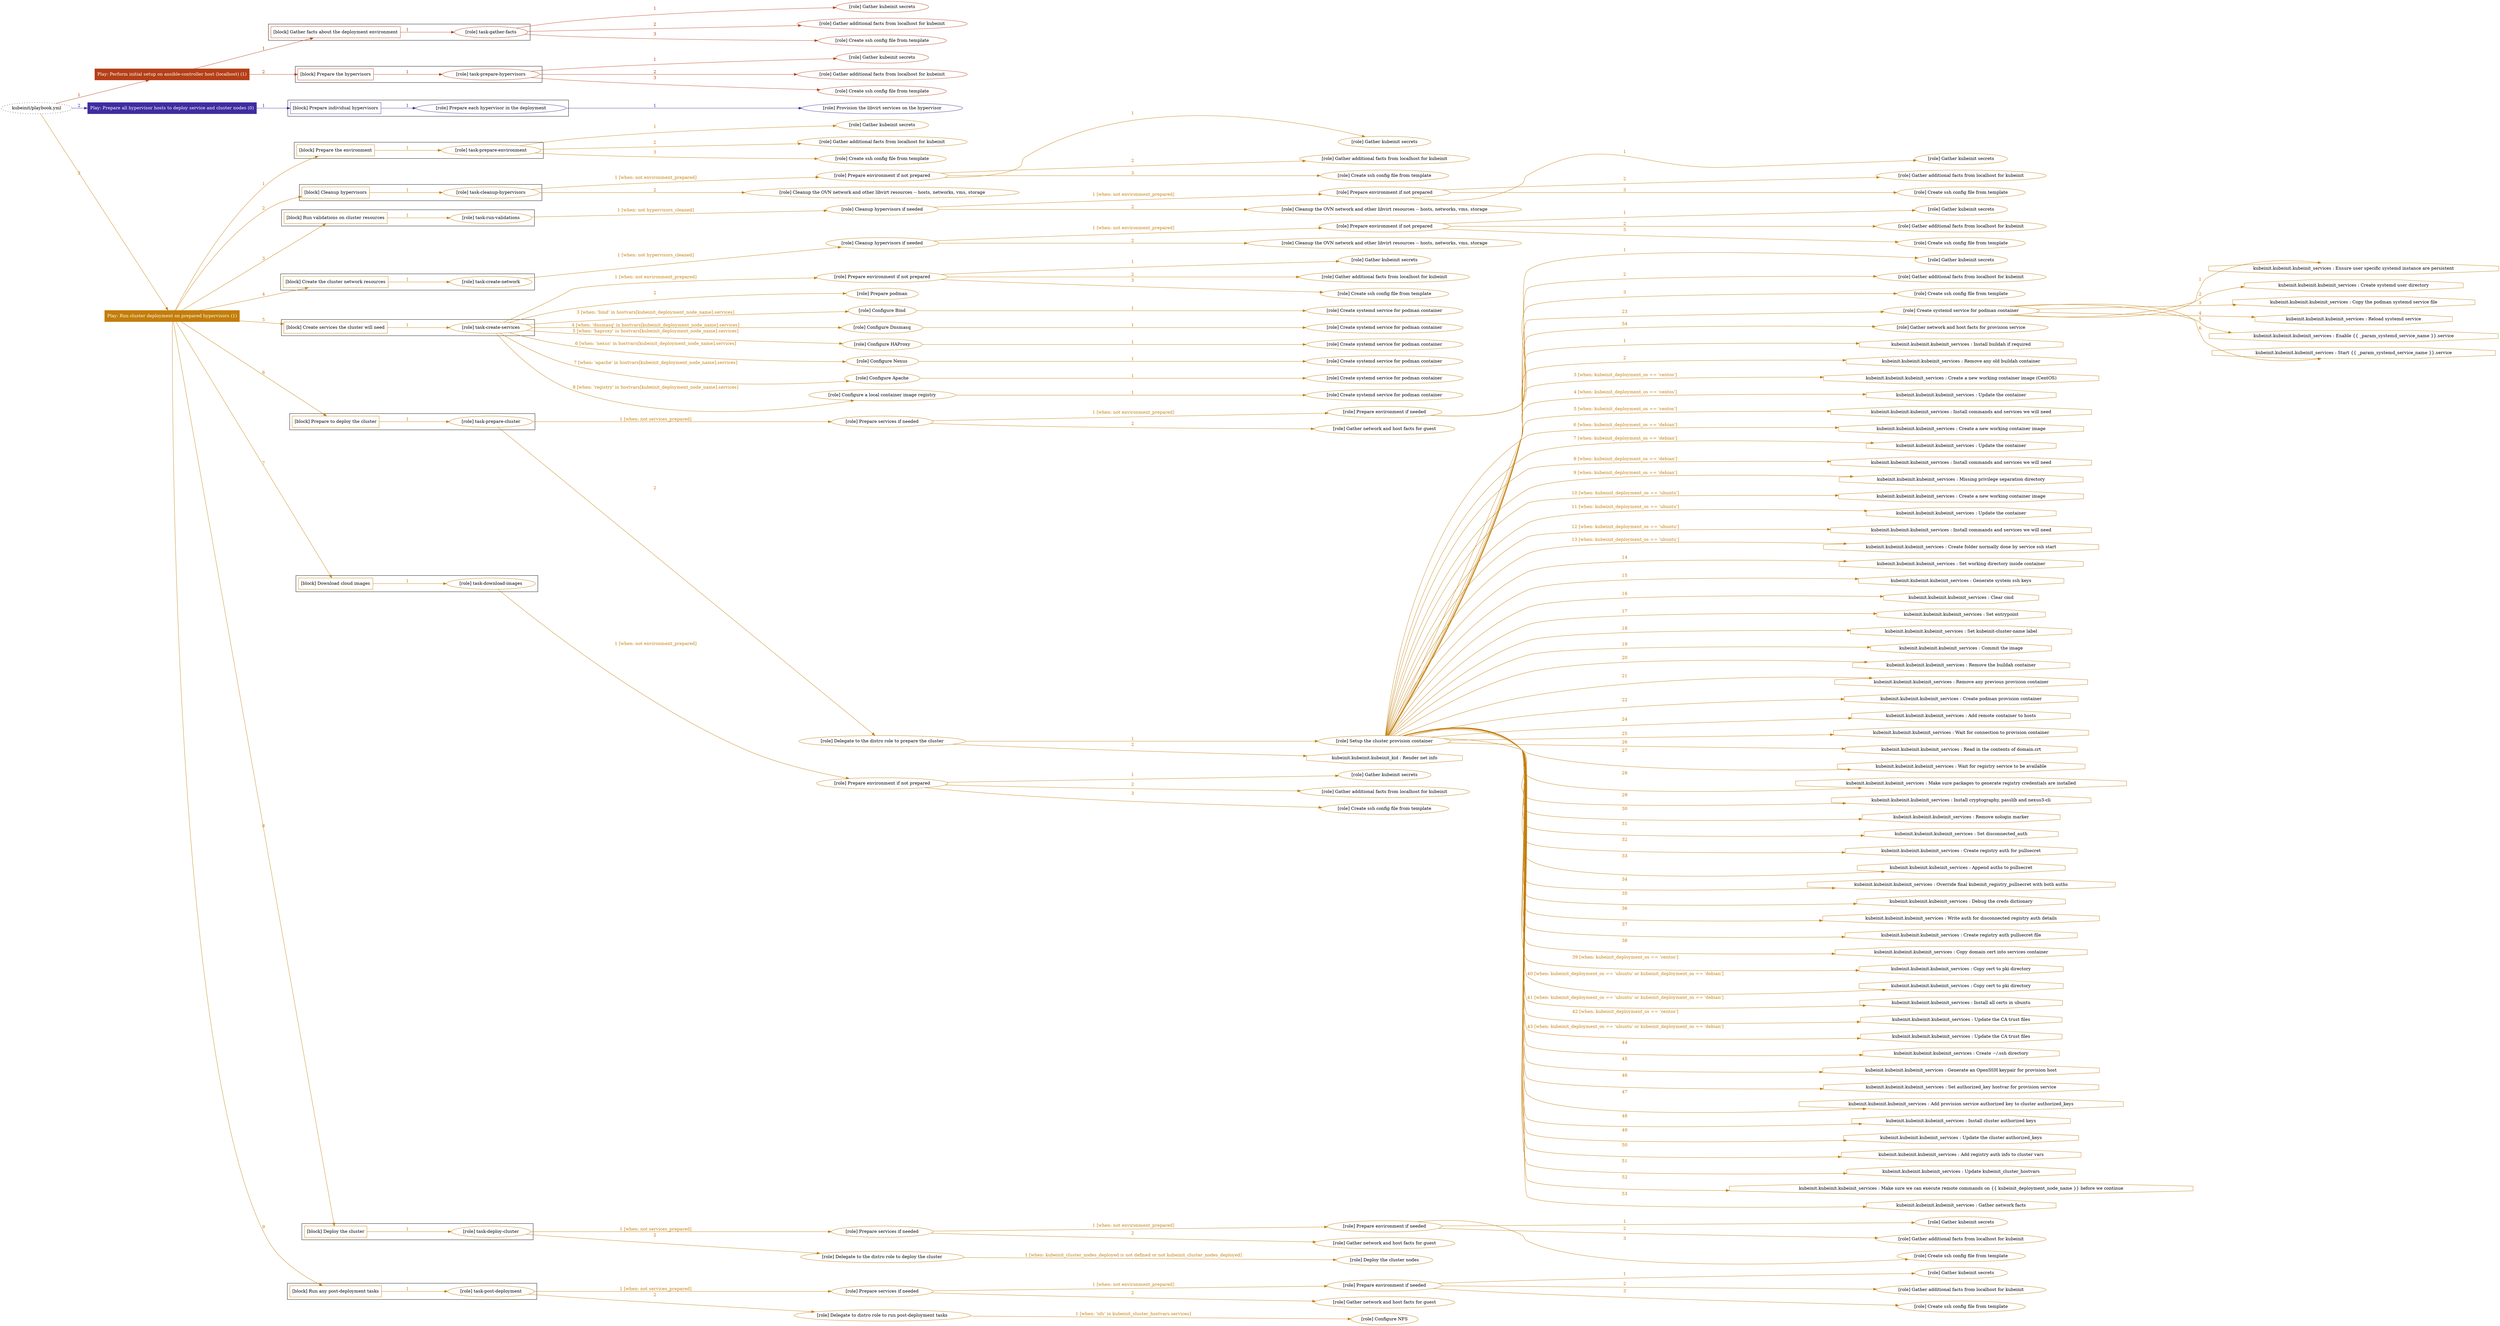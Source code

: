 digraph {
	graph [concentrate=true ordering=in rankdir=LR ratio=fill]
	edge [esep=5 sep=10]
	"kubeinit/playbook.yml" [URL="/home/runner/work/kubeinit/kubeinit/kubeinit/playbook.yml" id=playbook_627c225f style=dotted]
	play_100d4075 [label="Play: Perform initial setup on ansible-controller host (localhost) (1)" URL="/home/runner/work/kubeinit/kubeinit/kubeinit/playbook.yml" color="#b53f17" fontcolor="#ffffff" id=play_100d4075 shape=box style=filled tooltip=localhost]
	"kubeinit/playbook.yml" -> play_100d4075 [label="1 " color="#b53f17" fontcolor="#b53f17" id=edge_3c6cda9b labeltooltip="1 " tooltip="1 "]
	subgraph "Gather kubeinit secrets" {
		role_5cf2fa88 [label="[role] Gather kubeinit secrets" URL="/home/runner/.ansible/collections/ansible_collections/kubeinit/kubeinit/roles/kubeinit_prepare/tasks/gather_kubeinit_facts.yml" color="#b53f17" id=role_5cf2fa88 tooltip="Gather kubeinit secrets"]
	}
	subgraph "Gather additional facts from localhost for kubeinit" {
		role_e2a466ce [label="[role] Gather additional facts from localhost for kubeinit" URL="/home/runner/.ansible/collections/ansible_collections/kubeinit/kubeinit/roles/kubeinit_prepare/tasks/gather_kubeinit_facts.yml" color="#b53f17" id=role_e2a466ce tooltip="Gather additional facts from localhost for kubeinit"]
	}
	subgraph "Create ssh config file from template" {
		role_2867136f [label="[role] Create ssh config file from template" URL="/home/runner/.ansible/collections/ansible_collections/kubeinit/kubeinit/roles/kubeinit_prepare/tasks/gather_kubeinit_facts.yml" color="#b53f17" id=role_2867136f tooltip="Create ssh config file from template"]
	}
	subgraph "task-gather-facts" {
		role_722c6964 [label="[role] task-gather-facts" URL="/home/runner/work/kubeinit/kubeinit/kubeinit/playbook.yml" color="#b53f17" id=role_722c6964 tooltip="task-gather-facts"]
		role_722c6964 -> role_5cf2fa88 [label="1 " color="#b53f17" fontcolor="#b53f17" id=edge_179e7483 labeltooltip="1 " tooltip="1 "]
		role_722c6964 -> role_e2a466ce [label="2 " color="#b53f17" fontcolor="#b53f17" id=edge_ca727f34 labeltooltip="2 " tooltip="2 "]
		role_722c6964 -> role_2867136f [label="3 " color="#b53f17" fontcolor="#b53f17" id=edge_dec9f367 labeltooltip="3 " tooltip="3 "]
	}
	subgraph "Gather kubeinit secrets" {
		role_a8bd94ad [label="[role] Gather kubeinit secrets" URL="/home/runner/.ansible/collections/ansible_collections/kubeinit/kubeinit/roles/kubeinit_prepare/tasks/gather_kubeinit_facts.yml" color="#b53f17" id=role_a8bd94ad tooltip="Gather kubeinit secrets"]
	}
	subgraph "Gather additional facts from localhost for kubeinit" {
		role_03b8cc21 [label="[role] Gather additional facts from localhost for kubeinit" URL="/home/runner/.ansible/collections/ansible_collections/kubeinit/kubeinit/roles/kubeinit_prepare/tasks/gather_kubeinit_facts.yml" color="#b53f17" id=role_03b8cc21 tooltip="Gather additional facts from localhost for kubeinit"]
	}
	subgraph "Create ssh config file from template" {
		role_04215a08 [label="[role] Create ssh config file from template" URL="/home/runner/.ansible/collections/ansible_collections/kubeinit/kubeinit/roles/kubeinit_prepare/tasks/gather_kubeinit_facts.yml" color="#b53f17" id=role_04215a08 tooltip="Create ssh config file from template"]
	}
	subgraph "task-prepare-hypervisors" {
		role_15941258 [label="[role] task-prepare-hypervisors" URL="/home/runner/work/kubeinit/kubeinit/kubeinit/playbook.yml" color="#b53f17" id=role_15941258 tooltip="task-prepare-hypervisors"]
		role_15941258 -> role_a8bd94ad [label="1 " color="#b53f17" fontcolor="#b53f17" id=edge_143333d4 labeltooltip="1 " tooltip="1 "]
		role_15941258 -> role_03b8cc21 [label="2 " color="#b53f17" fontcolor="#b53f17" id=edge_bd73d412 labeltooltip="2 " tooltip="2 "]
		role_15941258 -> role_04215a08 [label="3 " color="#b53f17" fontcolor="#b53f17" id=edge_b1fdf7cb labeltooltip="3 " tooltip="3 "]
	}
	subgraph "Play: Perform initial setup on ansible-controller host (localhost) (1)" {
		play_100d4075 -> block_9a9edd69 [label=1 color="#b53f17" fontcolor="#b53f17" id=edge_68964a0e labeltooltip=1 tooltip=1]
		subgraph cluster_block_9a9edd69 {
			block_9a9edd69 [label="[block] Gather facts about the deployment environment" URL="/home/runner/work/kubeinit/kubeinit/kubeinit/playbook.yml" color="#b53f17" id=block_9a9edd69 labeltooltip="Gather facts about the deployment environment" shape=box tooltip="Gather facts about the deployment environment"]
			block_9a9edd69 -> role_722c6964 [label="1 " color="#b53f17" fontcolor="#b53f17" id=edge_cceb8291 labeltooltip="1 " tooltip="1 "]
		}
		play_100d4075 -> block_e54a3502 [label=2 color="#b53f17" fontcolor="#b53f17" id=edge_50344f39 labeltooltip=2 tooltip=2]
		subgraph cluster_block_e54a3502 {
			block_e54a3502 [label="[block] Prepare the hypervisors" URL="/home/runner/work/kubeinit/kubeinit/kubeinit/playbook.yml" color="#b53f17" id=block_e54a3502 labeltooltip="Prepare the hypervisors" shape=box tooltip="Prepare the hypervisors"]
			block_e54a3502 -> role_15941258 [label="1 " color="#b53f17" fontcolor="#b53f17" id=edge_47af6390 labeltooltip="1 " tooltip="1 "]
		}
	}
	play_aae5b02e [label="Play: Prepare all hypervisor hosts to deploy service and cluster nodes (0)" URL="/home/runner/work/kubeinit/kubeinit/kubeinit/playbook.yml" color="#3f2ca0" fontcolor="#ffffff" id=play_aae5b02e shape=box style=filled tooltip="Play: Prepare all hypervisor hosts to deploy service and cluster nodes (0)"]
	"kubeinit/playbook.yml" -> play_aae5b02e [label="2 " color="#3f2ca0" fontcolor="#3f2ca0" id=edge_6e57c31b labeltooltip="2 " tooltip="2 "]
	subgraph "Provision the libvirt services on the hypervisor" {
		role_0ce76f24 [label="[role] Provision the libvirt services on the hypervisor" URL="/home/runner/.ansible/collections/ansible_collections/kubeinit/kubeinit/roles/kubeinit_prepare/tasks/prepare_hypervisor.yml" color="#3f2ca0" id=role_0ce76f24 tooltip="Provision the libvirt services on the hypervisor"]
	}
	subgraph "Prepare each hypervisor in the deployment" {
		role_bfa6ce4e [label="[role] Prepare each hypervisor in the deployment" URL="/home/runner/work/kubeinit/kubeinit/kubeinit/playbook.yml" color="#3f2ca0" id=role_bfa6ce4e tooltip="Prepare each hypervisor in the deployment"]
		role_bfa6ce4e -> role_0ce76f24 [label="1 " color="#3f2ca0" fontcolor="#3f2ca0" id=edge_d436e901 labeltooltip="1 " tooltip="1 "]
	}
	subgraph "Play: Prepare all hypervisor hosts to deploy service and cluster nodes (0)" {
		play_aae5b02e -> block_b3d7689e [label=1 color="#3f2ca0" fontcolor="#3f2ca0" id=edge_391b4d88 labeltooltip=1 tooltip=1]
		subgraph cluster_block_b3d7689e {
			block_b3d7689e [label="[block] Prepare individual hypervisors" URL="/home/runner/work/kubeinit/kubeinit/kubeinit/playbook.yml" color="#3f2ca0" id=block_b3d7689e labeltooltip="Prepare individual hypervisors" shape=box tooltip="Prepare individual hypervisors"]
			block_b3d7689e -> role_bfa6ce4e [label="1 " color="#3f2ca0" fontcolor="#3f2ca0" id=edge_2c6a2515 labeltooltip="1 " tooltip="1 "]
		}
	}
	play_2590a297 [label="Play: Run cluster deployment on prepared hypervisors (1)" URL="/home/runner/work/kubeinit/kubeinit/kubeinit/playbook.yml" color="#c37d09" fontcolor="#ffffff" id=play_2590a297 shape=box style=filled tooltip=localhost]
	"kubeinit/playbook.yml" -> play_2590a297 [label="3 " color="#c37d09" fontcolor="#c37d09" id=edge_5d57002c labeltooltip="3 " tooltip="3 "]
	subgraph "Gather kubeinit secrets" {
		role_c0143215 [label="[role] Gather kubeinit secrets" URL="/home/runner/.ansible/collections/ansible_collections/kubeinit/kubeinit/roles/kubeinit_prepare/tasks/gather_kubeinit_facts.yml" color="#c37d09" id=role_c0143215 tooltip="Gather kubeinit secrets"]
	}
	subgraph "Gather additional facts from localhost for kubeinit" {
		role_17d735c4 [label="[role] Gather additional facts from localhost for kubeinit" URL="/home/runner/.ansible/collections/ansible_collections/kubeinit/kubeinit/roles/kubeinit_prepare/tasks/gather_kubeinit_facts.yml" color="#c37d09" id=role_17d735c4 tooltip="Gather additional facts from localhost for kubeinit"]
	}
	subgraph "Create ssh config file from template" {
		role_51f9d6a0 [label="[role] Create ssh config file from template" URL="/home/runner/.ansible/collections/ansible_collections/kubeinit/kubeinit/roles/kubeinit_prepare/tasks/gather_kubeinit_facts.yml" color="#c37d09" id=role_51f9d6a0 tooltip="Create ssh config file from template"]
	}
	subgraph "task-prepare-environment" {
		role_1e576fcc [label="[role] task-prepare-environment" URL="/home/runner/work/kubeinit/kubeinit/kubeinit/playbook.yml" color="#c37d09" id=role_1e576fcc tooltip="task-prepare-environment"]
		role_1e576fcc -> role_c0143215 [label="1 " color="#c37d09" fontcolor="#c37d09" id=edge_528d10a1 labeltooltip="1 " tooltip="1 "]
		role_1e576fcc -> role_17d735c4 [label="2 " color="#c37d09" fontcolor="#c37d09" id=edge_e0a7ab82 labeltooltip="2 " tooltip="2 "]
		role_1e576fcc -> role_51f9d6a0 [label="3 " color="#c37d09" fontcolor="#c37d09" id=edge_e133853e labeltooltip="3 " tooltip="3 "]
	}
	subgraph "Gather kubeinit secrets" {
		role_74ce45d6 [label="[role] Gather kubeinit secrets" URL="/home/runner/.ansible/collections/ansible_collections/kubeinit/kubeinit/roles/kubeinit_prepare/tasks/gather_kubeinit_facts.yml" color="#c37d09" id=role_74ce45d6 tooltip="Gather kubeinit secrets"]
	}
	subgraph "Gather additional facts from localhost for kubeinit" {
		role_1a6fdded [label="[role] Gather additional facts from localhost for kubeinit" URL="/home/runner/.ansible/collections/ansible_collections/kubeinit/kubeinit/roles/kubeinit_prepare/tasks/gather_kubeinit_facts.yml" color="#c37d09" id=role_1a6fdded tooltip="Gather additional facts from localhost for kubeinit"]
	}
	subgraph "Create ssh config file from template" {
		role_0539b7fd [label="[role] Create ssh config file from template" URL="/home/runner/.ansible/collections/ansible_collections/kubeinit/kubeinit/roles/kubeinit_prepare/tasks/gather_kubeinit_facts.yml" color="#c37d09" id=role_0539b7fd tooltip="Create ssh config file from template"]
	}
	subgraph "Prepare environment if not prepared" {
		role_6b394b98 [label="[role] Prepare environment if not prepared" URL="/home/runner/.ansible/collections/ansible_collections/kubeinit/kubeinit/roles/kubeinit_prepare/tasks/cleanup_hypervisors.yml" color="#c37d09" id=role_6b394b98 tooltip="Prepare environment if not prepared"]
		role_6b394b98 -> role_74ce45d6 [label="1 " color="#c37d09" fontcolor="#c37d09" id=edge_ca9d2bb0 labeltooltip="1 " tooltip="1 "]
		role_6b394b98 -> role_1a6fdded [label="2 " color="#c37d09" fontcolor="#c37d09" id=edge_7ea725db labeltooltip="2 " tooltip="2 "]
		role_6b394b98 -> role_0539b7fd [label="3 " color="#c37d09" fontcolor="#c37d09" id=edge_f6f3ec56 labeltooltip="3 " tooltip="3 "]
	}
	subgraph "Cleanup the OVN network and other libvirt resources -- hosts, networks, vms, storage" {
		role_847deb4f [label="[role] Cleanup the OVN network and other libvirt resources -- hosts, networks, vms, storage" URL="/home/runner/.ansible/collections/ansible_collections/kubeinit/kubeinit/roles/kubeinit_prepare/tasks/cleanup_hypervisors.yml" color="#c37d09" id=role_847deb4f tooltip="Cleanup the OVN network and other libvirt resources -- hosts, networks, vms, storage"]
	}
	subgraph "task-cleanup-hypervisors" {
		role_e303e381 [label="[role] task-cleanup-hypervisors" URL="/home/runner/work/kubeinit/kubeinit/kubeinit/playbook.yml" color="#c37d09" id=role_e303e381 tooltip="task-cleanup-hypervisors"]
		role_e303e381 -> role_6b394b98 [label="1 [when: not environment_prepared]" color="#c37d09" fontcolor="#c37d09" id=edge_e35b53a8 labeltooltip="1 [when: not environment_prepared]" tooltip="1 [when: not environment_prepared]"]
		role_e303e381 -> role_847deb4f [label="2 " color="#c37d09" fontcolor="#c37d09" id=edge_56430f54 labeltooltip="2 " tooltip="2 "]
	}
	subgraph "Gather kubeinit secrets" {
		role_629723ba [label="[role] Gather kubeinit secrets" URL="/home/runner/.ansible/collections/ansible_collections/kubeinit/kubeinit/roles/kubeinit_prepare/tasks/gather_kubeinit_facts.yml" color="#c37d09" id=role_629723ba tooltip="Gather kubeinit secrets"]
	}
	subgraph "Gather additional facts from localhost for kubeinit" {
		role_77fa8f65 [label="[role] Gather additional facts from localhost for kubeinit" URL="/home/runner/.ansible/collections/ansible_collections/kubeinit/kubeinit/roles/kubeinit_prepare/tasks/gather_kubeinit_facts.yml" color="#c37d09" id=role_77fa8f65 tooltip="Gather additional facts from localhost for kubeinit"]
	}
	subgraph "Create ssh config file from template" {
		role_e3800d30 [label="[role] Create ssh config file from template" URL="/home/runner/.ansible/collections/ansible_collections/kubeinit/kubeinit/roles/kubeinit_prepare/tasks/gather_kubeinit_facts.yml" color="#c37d09" id=role_e3800d30 tooltip="Create ssh config file from template"]
	}
	subgraph "Prepare environment if not prepared" {
		role_19965d21 [label="[role] Prepare environment if not prepared" URL="/home/runner/.ansible/collections/ansible_collections/kubeinit/kubeinit/roles/kubeinit_prepare/tasks/cleanup_hypervisors.yml" color="#c37d09" id=role_19965d21 tooltip="Prepare environment if not prepared"]
		role_19965d21 -> role_629723ba [label="1 " color="#c37d09" fontcolor="#c37d09" id=edge_e68d71ee labeltooltip="1 " tooltip="1 "]
		role_19965d21 -> role_77fa8f65 [label="2 " color="#c37d09" fontcolor="#c37d09" id=edge_88b347a9 labeltooltip="2 " tooltip="2 "]
		role_19965d21 -> role_e3800d30 [label="3 " color="#c37d09" fontcolor="#c37d09" id=edge_221a83fd labeltooltip="3 " tooltip="3 "]
	}
	subgraph "Cleanup the OVN network and other libvirt resources -- hosts, networks, vms, storage" {
		role_80e4bb83 [label="[role] Cleanup the OVN network and other libvirt resources -- hosts, networks, vms, storage" URL="/home/runner/.ansible/collections/ansible_collections/kubeinit/kubeinit/roles/kubeinit_prepare/tasks/cleanup_hypervisors.yml" color="#c37d09" id=role_80e4bb83 tooltip="Cleanup the OVN network and other libvirt resources -- hosts, networks, vms, storage"]
	}
	subgraph "Cleanup hypervisors if needed" {
		role_adaa1825 [label="[role] Cleanup hypervisors if needed" URL="/home/runner/.ansible/collections/ansible_collections/kubeinit/kubeinit/roles/kubeinit_validations/tasks/main.yml" color="#c37d09" id=role_adaa1825 tooltip="Cleanup hypervisors if needed"]
		role_adaa1825 -> role_19965d21 [label="1 [when: not environment_prepared]" color="#c37d09" fontcolor="#c37d09" id=edge_ef838448 labeltooltip="1 [when: not environment_prepared]" tooltip="1 [when: not environment_prepared]"]
		role_adaa1825 -> role_80e4bb83 [label="2 " color="#c37d09" fontcolor="#c37d09" id=edge_2c260644 labeltooltip="2 " tooltip="2 "]
	}
	subgraph "task-run-validations" {
		role_b06b5f7f [label="[role] task-run-validations" URL="/home/runner/work/kubeinit/kubeinit/kubeinit/playbook.yml" color="#c37d09" id=role_b06b5f7f tooltip="task-run-validations"]
		role_b06b5f7f -> role_adaa1825 [label="1 [when: not hypervisors_cleaned]" color="#c37d09" fontcolor="#c37d09" id=edge_75aeaaa7 labeltooltip="1 [when: not hypervisors_cleaned]" tooltip="1 [when: not hypervisors_cleaned]"]
	}
	subgraph "Gather kubeinit secrets" {
		role_e444bdf5 [label="[role] Gather kubeinit secrets" URL="/home/runner/.ansible/collections/ansible_collections/kubeinit/kubeinit/roles/kubeinit_prepare/tasks/gather_kubeinit_facts.yml" color="#c37d09" id=role_e444bdf5 tooltip="Gather kubeinit secrets"]
	}
	subgraph "Gather additional facts from localhost for kubeinit" {
		role_7c3f3051 [label="[role] Gather additional facts from localhost for kubeinit" URL="/home/runner/.ansible/collections/ansible_collections/kubeinit/kubeinit/roles/kubeinit_prepare/tasks/gather_kubeinit_facts.yml" color="#c37d09" id=role_7c3f3051 tooltip="Gather additional facts from localhost for kubeinit"]
	}
	subgraph "Create ssh config file from template" {
		role_61905a86 [label="[role] Create ssh config file from template" URL="/home/runner/.ansible/collections/ansible_collections/kubeinit/kubeinit/roles/kubeinit_prepare/tasks/gather_kubeinit_facts.yml" color="#c37d09" id=role_61905a86 tooltip="Create ssh config file from template"]
	}
	subgraph "Prepare environment if not prepared" {
		role_e5261edc [label="[role] Prepare environment if not prepared" URL="/home/runner/.ansible/collections/ansible_collections/kubeinit/kubeinit/roles/kubeinit_prepare/tasks/cleanup_hypervisors.yml" color="#c37d09" id=role_e5261edc tooltip="Prepare environment if not prepared"]
		role_e5261edc -> role_e444bdf5 [label="1 " color="#c37d09" fontcolor="#c37d09" id=edge_4f3f9037 labeltooltip="1 " tooltip="1 "]
		role_e5261edc -> role_7c3f3051 [label="2 " color="#c37d09" fontcolor="#c37d09" id=edge_93ee0005 labeltooltip="2 " tooltip="2 "]
		role_e5261edc -> role_61905a86 [label="3 " color="#c37d09" fontcolor="#c37d09" id=edge_8ddf8e9b labeltooltip="3 " tooltip="3 "]
	}
	subgraph "Cleanup the OVN network and other libvirt resources -- hosts, networks, vms, storage" {
		role_0ff74360 [label="[role] Cleanup the OVN network and other libvirt resources -- hosts, networks, vms, storage" URL="/home/runner/.ansible/collections/ansible_collections/kubeinit/kubeinit/roles/kubeinit_prepare/tasks/cleanup_hypervisors.yml" color="#c37d09" id=role_0ff74360 tooltip="Cleanup the OVN network and other libvirt resources -- hosts, networks, vms, storage"]
	}
	subgraph "Cleanup hypervisors if needed" {
		role_cbda04af [label="[role] Cleanup hypervisors if needed" URL="/home/runner/.ansible/collections/ansible_collections/kubeinit/kubeinit/roles/kubeinit_libvirt/tasks/create_network.yml" color="#c37d09" id=role_cbda04af tooltip="Cleanup hypervisors if needed"]
		role_cbda04af -> role_e5261edc [label="1 [when: not environment_prepared]" color="#c37d09" fontcolor="#c37d09" id=edge_89c7536d labeltooltip="1 [when: not environment_prepared]" tooltip="1 [when: not environment_prepared]"]
		role_cbda04af -> role_0ff74360 [label="2 " color="#c37d09" fontcolor="#c37d09" id=edge_19406b42 labeltooltip="2 " tooltip="2 "]
	}
	subgraph "task-create-network" {
		role_a4dd6042 [label="[role] task-create-network" URL="/home/runner/work/kubeinit/kubeinit/kubeinit/playbook.yml" color="#c37d09" id=role_a4dd6042 tooltip="task-create-network"]
		role_a4dd6042 -> role_cbda04af [label="1 [when: not hypervisors_cleaned]" color="#c37d09" fontcolor="#c37d09" id=edge_c8e808d1 labeltooltip="1 [when: not hypervisors_cleaned]" tooltip="1 [when: not hypervisors_cleaned]"]
	}
	subgraph "Gather kubeinit secrets" {
		role_9ae5fabf [label="[role] Gather kubeinit secrets" URL="/home/runner/.ansible/collections/ansible_collections/kubeinit/kubeinit/roles/kubeinit_prepare/tasks/gather_kubeinit_facts.yml" color="#c37d09" id=role_9ae5fabf tooltip="Gather kubeinit secrets"]
	}
	subgraph "Gather additional facts from localhost for kubeinit" {
		role_9d0f705d [label="[role] Gather additional facts from localhost for kubeinit" URL="/home/runner/.ansible/collections/ansible_collections/kubeinit/kubeinit/roles/kubeinit_prepare/tasks/gather_kubeinit_facts.yml" color="#c37d09" id=role_9d0f705d tooltip="Gather additional facts from localhost for kubeinit"]
	}
	subgraph "Create ssh config file from template" {
		role_65b91ca5 [label="[role] Create ssh config file from template" URL="/home/runner/.ansible/collections/ansible_collections/kubeinit/kubeinit/roles/kubeinit_prepare/tasks/gather_kubeinit_facts.yml" color="#c37d09" id=role_65b91ca5 tooltip="Create ssh config file from template"]
	}
	subgraph "Prepare environment if not prepared" {
		role_9b13fbfe [label="[role] Prepare environment if not prepared" URL="/home/runner/.ansible/collections/ansible_collections/kubeinit/kubeinit/roles/kubeinit_services/tasks/main.yml" color="#c37d09" id=role_9b13fbfe tooltip="Prepare environment if not prepared"]
		role_9b13fbfe -> role_9ae5fabf [label="1 " color="#c37d09" fontcolor="#c37d09" id=edge_0392bdd0 labeltooltip="1 " tooltip="1 "]
		role_9b13fbfe -> role_9d0f705d [label="2 " color="#c37d09" fontcolor="#c37d09" id=edge_401b46e3 labeltooltip="2 " tooltip="2 "]
		role_9b13fbfe -> role_65b91ca5 [label="3 " color="#c37d09" fontcolor="#c37d09" id=edge_6a7ce03a labeltooltip="3 " tooltip="3 "]
	}
	subgraph "Prepare podman" {
		role_ea75f54f [label="[role] Prepare podman" URL="/home/runner/.ansible/collections/ansible_collections/kubeinit/kubeinit/roles/kubeinit_services/tasks/00_create_service_pod.yml" color="#c37d09" id=role_ea75f54f tooltip="Prepare podman"]
	}
	subgraph "Create systemd service for podman container" {
		role_b5a2c2c7 [label="[role] Create systemd service for podman container" URL="/home/runner/.ansible/collections/ansible_collections/kubeinit/kubeinit/roles/kubeinit_bind/tasks/main.yml" color="#c37d09" id=role_b5a2c2c7 tooltip="Create systemd service for podman container"]
	}
	subgraph "Configure Bind" {
		role_85a907b4 [label="[role] Configure Bind" URL="/home/runner/.ansible/collections/ansible_collections/kubeinit/kubeinit/roles/kubeinit_services/tasks/start_services_containers.yml" color="#c37d09" id=role_85a907b4 tooltip="Configure Bind"]
		role_85a907b4 -> role_b5a2c2c7 [label="1 " color="#c37d09" fontcolor="#c37d09" id=edge_36ea77fb labeltooltip="1 " tooltip="1 "]
	}
	subgraph "Create systemd service for podman container" {
		role_8d15d726 [label="[role] Create systemd service for podman container" URL="/home/runner/.ansible/collections/ansible_collections/kubeinit/kubeinit/roles/kubeinit_dnsmasq/tasks/main.yml" color="#c37d09" id=role_8d15d726 tooltip="Create systemd service for podman container"]
	}
	subgraph "Configure Dnsmasq" {
		role_6d07f7bc [label="[role] Configure Dnsmasq" URL="/home/runner/.ansible/collections/ansible_collections/kubeinit/kubeinit/roles/kubeinit_services/tasks/start_services_containers.yml" color="#c37d09" id=role_6d07f7bc tooltip="Configure Dnsmasq"]
		role_6d07f7bc -> role_8d15d726 [label="1 " color="#c37d09" fontcolor="#c37d09" id=edge_6bd5aad5 labeltooltip="1 " tooltip="1 "]
	}
	subgraph "Create systemd service for podman container" {
		role_1bf03090 [label="[role] Create systemd service for podman container" URL="/home/runner/.ansible/collections/ansible_collections/kubeinit/kubeinit/roles/kubeinit_haproxy/tasks/main.yml" color="#c37d09" id=role_1bf03090 tooltip="Create systemd service for podman container"]
	}
	subgraph "Configure HAProxy" {
		role_06c1a0ec [label="[role] Configure HAProxy" URL="/home/runner/.ansible/collections/ansible_collections/kubeinit/kubeinit/roles/kubeinit_services/tasks/start_services_containers.yml" color="#c37d09" id=role_06c1a0ec tooltip="Configure HAProxy"]
		role_06c1a0ec -> role_1bf03090 [label="1 " color="#c37d09" fontcolor="#c37d09" id=edge_afb76fe7 labeltooltip="1 " tooltip="1 "]
	}
	subgraph "Create systemd service for podman container" {
		role_8d9c377d [label="[role] Create systemd service for podman container" URL="/home/runner/.ansible/collections/ansible_collections/kubeinit/kubeinit/roles/kubeinit_nexus/tasks/main.yml" color="#c37d09" id=role_8d9c377d tooltip="Create systemd service for podman container"]
	}
	subgraph "Configure Nexus" {
		role_4c812493 [label="[role] Configure Nexus" URL="/home/runner/.ansible/collections/ansible_collections/kubeinit/kubeinit/roles/kubeinit_services/tasks/start_services_containers.yml" color="#c37d09" id=role_4c812493 tooltip="Configure Nexus"]
		role_4c812493 -> role_8d9c377d [label="1 " color="#c37d09" fontcolor="#c37d09" id=edge_32290ae3 labeltooltip="1 " tooltip="1 "]
	}
	subgraph "Create systemd service for podman container" {
		role_254242da [label="[role] Create systemd service for podman container" URL="/home/runner/.ansible/collections/ansible_collections/kubeinit/kubeinit/roles/kubeinit_apache/tasks/main.yml" color="#c37d09" id=role_254242da tooltip="Create systemd service for podman container"]
	}
	subgraph "Configure Apache" {
		role_9f8bdd7f [label="[role] Configure Apache" URL="/home/runner/.ansible/collections/ansible_collections/kubeinit/kubeinit/roles/kubeinit_services/tasks/start_services_containers.yml" color="#c37d09" id=role_9f8bdd7f tooltip="Configure Apache"]
		role_9f8bdd7f -> role_254242da [label="1 " color="#c37d09" fontcolor="#c37d09" id=edge_bc2bfa77 labeltooltip="1 " tooltip="1 "]
	}
	subgraph "Create systemd service for podman container" {
		role_2d12dec0 [label="[role] Create systemd service for podman container" URL="/home/runner/.ansible/collections/ansible_collections/kubeinit/kubeinit/roles/kubeinit_registry/tasks/main.yml" color="#c37d09" id=role_2d12dec0 tooltip="Create systemd service for podman container"]
	}
	subgraph "Configure a local container image registry" {
		role_9ea9fc5c [label="[role] Configure a local container image registry" URL="/home/runner/.ansible/collections/ansible_collections/kubeinit/kubeinit/roles/kubeinit_services/tasks/start_services_containers.yml" color="#c37d09" id=role_9ea9fc5c tooltip="Configure a local container image registry"]
		role_9ea9fc5c -> role_2d12dec0 [label="1 " color="#c37d09" fontcolor="#c37d09" id=edge_1afaab15 labeltooltip="1 " tooltip="1 "]
	}
	subgraph "task-create-services" {
		role_4d19bc48 [label="[role] task-create-services" URL="/home/runner/work/kubeinit/kubeinit/kubeinit/playbook.yml" color="#c37d09" id=role_4d19bc48 tooltip="task-create-services"]
		role_4d19bc48 -> role_9b13fbfe [label="1 [when: not environment_prepared]" color="#c37d09" fontcolor="#c37d09" id=edge_05941cfd labeltooltip="1 [when: not environment_prepared]" tooltip="1 [when: not environment_prepared]"]
		role_4d19bc48 -> role_ea75f54f [label="2 " color="#c37d09" fontcolor="#c37d09" id=edge_78965b02 labeltooltip="2 " tooltip="2 "]
		role_4d19bc48 -> role_85a907b4 [label="3 [when: 'bind' in hostvars[kubeinit_deployment_node_name].services]" color="#c37d09" fontcolor="#c37d09" id=edge_5bf920d1 labeltooltip="3 [when: 'bind' in hostvars[kubeinit_deployment_node_name].services]" tooltip="3 [when: 'bind' in hostvars[kubeinit_deployment_node_name].services]"]
		role_4d19bc48 -> role_6d07f7bc [label="4 [when: 'dnsmasq' in hostvars[kubeinit_deployment_node_name].services]" color="#c37d09" fontcolor="#c37d09" id=edge_30b0e30e labeltooltip="4 [when: 'dnsmasq' in hostvars[kubeinit_deployment_node_name].services]" tooltip="4 [when: 'dnsmasq' in hostvars[kubeinit_deployment_node_name].services]"]
		role_4d19bc48 -> role_06c1a0ec [label="5 [when: 'haproxy' in hostvars[kubeinit_deployment_node_name].services]" color="#c37d09" fontcolor="#c37d09" id=edge_1d135c11 labeltooltip="5 [when: 'haproxy' in hostvars[kubeinit_deployment_node_name].services]" tooltip="5 [when: 'haproxy' in hostvars[kubeinit_deployment_node_name].services]"]
		role_4d19bc48 -> role_4c812493 [label="6 [when: 'nexus' in hostvars[kubeinit_deployment_node_name].services]" color="#c37d09" fontcolor="#c37d09" id=edge_1d35c589 labeltooltip="6 [when: 'nexus' in hostvars[kubeinit_deployment_node_name].services]" tooltip="6 [when: 'nexus' in hostvars[kubeinit_deployment_node_name].services]"]
		role_4d19bc48 -> role_9f8bdd7f [label="7 [when: 'apache' in hostvars[kubeinit_deployment_node_name].services]" color="#c37d09" fontcolor="#c37d09" id=edge_36f95c3b labeltooltip="7 [when: 'apache' in hostvars[kubeinit_deployment_node_name].services]" tooltip="7 [when: 'apache' in hostvars[kubeinit_deployment_node_name].services]"]
		role_4d19bc48 -> role_9ea9fc5c [label="8 [when: 'registry' in hostvars[kubeinit_deployment_node_name].services]" color="#c37d09" fontcolor="#c37d09" id=edge_537b5d8a labeltooltip="8 [when: 'registry' in hostvars[kubeinit_deployment_node_name].services]" tooltip="8 [when: 'registry' in hostvars[kubeinit_deployment_node_name].services]"]
	}
	subgraph "Gather kubeinit secrets" {
		role_02df13bc [label="[role] Gather kubeinit secrets" URL="/home/runner/.ansible/collections/ansible_collections/kubeinit/kubeinit/roles/kubeinit_prepare/tasks/gather_kubeinit_facts.yml" color="#c37d09" id=role_02df13bc tooltip="Gather kubeinit secrets"]
	}
	subgraph "Gather additional facts from localhost for kubeinit" {
		role_e5eb2779 [label="[role] Gather additional facts from localhost for kubeinit" URL="/home/runner/.ansible/collections/ansible_collections/kubeinit/kubeinit/roles/kubeinit_prepare/tasks/gather_kubeinit_facts.yml" color="#c37d09" id=role_e5eb2779 tooltip="Gather additional facts from localhost for kubeinit"]
	}
	subgraph "Create ssh config file from template" {
		role_90f517d8 [label="[role] Create ssh config file from template" URL="/home/runner/.ansible/collections/ansible_collections/kubeinit/kubeinit/roles/kubeinit_prepare/tasks/gather_kubeinit_facts.yml" color="#c37d09" id=role_90f517d8 tooltip="Create ssh config file from template"]
	}
	subgraph "Prepare environment if needed" {
		role_5c7a3490 [label="[role] Prepare environment if needed" URL="/home/runner/.ansible/collections/ansible_collections/kubeinit/kubeinit/roles/kubeinit_services/tasks/prepare_services.yml" color="#c37d09" id=role_5c7a3490 tooltip="Prepare environment if needed"]
		role_5c7a3490 -> role_02df13bc [label="1 " color="#c37d09" fontcolor="#c37d09" id=edge_caed7900 labeltooltip="1 " tooltip="1 "]
		role_5c7a3490 -> role_e5eb2779 [label="2 " color="#c37d09" fontcolor="#c37d09" id=edge_23a8f637 labeltooltip="2 " tooltip="2 "]
		role_5c7a3490 -> role_90f517d8 [label="3 " color="#c37d09" fontcolor="#c37d09" id=edge_272fd2cb labeltooltip="3 " tooltip="3 "]
	}
	subgraph "Gather network and host facts for guest" {
		role_679167b9 [label="[role] Gather network and host facts for guest" URL="/home/runner/.ansible/collections/ansible_collections/kubeinit/kubeinit/roles/kubeinit_services/tasks/prepare_services.yml" color="#c37d09" id=role_679167b9 tooltip="Gather network and host facts for guest"]
	}
	subgraph "Prepare services if needed" {
		role_fb8a3554 [label="[role] Prepare services if needed" URL="/home/runner/.ansible/collections/ansible_collections/kubeinit/kubeinit/roles/kubeinit_prepare/tasks/prepare_cluster.yml" color="#c37d09" id=role_fb8a3554 tooltip="Prepare services if needed"]
		role_fb8a3554 -> role_5c7a3490 [label="1 [when: not environment_prepared]" color="#c37d09" fontcolor="#c37d09" id=edge_691a60b5 labeltooltip="1 [when: not environment_prepared]" tooltip="1 [when: not environment_prepared]"]
		role_fb8a3554 -> role_679167b9 [label="2 " color="#c37d09" fontcolor="#c37d09" id=edge_9c2cd948 labeltooltip="2 " tooltip="2 "]
	}
	subgraph "Create systemd service for podman container" {
		role_a74313b1 [label="[role] Create systemd service for podman container" URL="/home/runner/.ansible/collections/ansible_collections/kubeinit/kubeinit/roles/kubeinit_services/tasks/create_provision_container.yml" color="#c37d09" id=role_a74313b1 tooltip="Create systemd service for podman container"]
		task_974be77a [label="kubeinit.kubeinit.kubeinit_services : Ensure user specific systemd instance are persistent" URL="/home/runner/.ansible/collections/ansible_collections/kubeinit/kubeinit/roles/kubeinit_services/tasks/create_managed_service.yml" color="#c37d09" id=task_974be77a shape=octagon tooltip="kubeinit.kubeinit.kubeinit_services : Ensure user specific systemd instance are persistent"]
		role_a74313b1 -> task_974be77a [label="1 " color="#c37d09" fontcolor="#c37d09" id=edge_7a3da460 labeltooltip="1 " tooltip="1 "]
		task_c14008af [label="kubeinit.kubeinit.kubeinit_services : Create systemd user directory" URL="/home/runner/.ansible/collections/ansible_collections/kubeinit/kubeinit/roles/kubeinit_services/tasks/create_managed_service.yml" color="#c37d09" id=task_c14008af shape=octagon tooltip="kubeinit.kubeinit.kubeinit_services : Create systemd user directory"]
		role_a74313b1 -> task_c14008af [label="2 " color="#c37d09" fontcolor="#c37d09" id=edge_b7d7dd14 labeltooltip="2 " tooltip="2 "]
		task_5005a13f [label="kubeinit.kubeinit.kubeinit_services : Copy the podman systemd service file" URL="/home/runner/.ansible/collections/ansible_collections/kubeinit/kubeinit/roles/kubeinit_services/tasks/create_managed_service.yml" color="#c37d09" id=task_5005a13f shape=octagon tooltip="kubeinit.kubeinit.kubeinit_services : Copy the podman systemd service file"]
		role_a74313b1 -> task_5005a13f [label="3 " color="#c37d09" fontcolor="#c37d09" id=edge_e293ceb3 labeltooltip="3 " tooltip="3 "]
		task_6f3ffbb3 [label="kubeinit.kubeinit.kubeinit_services : Reload systemd service" URL="/home/runner/.ansible/collections/ansible_collections/kubeinit/kubeinit/roles/kubeinit_services/tasks/create_managed_service.yml" color="#c37d09" id=task_6f3ffbb3 shape=octagon tooltip="kubeinit.kubeinit.kubeinit_services : Reload systemd service"]
		role_a74313b1 -> task_6f3ffbb3 [label="4 " color="#c37d09" fontcolor="#c37d09" id=edge_6bdf2e97 labeltooltip="4 " tooltip="4 "]
		task_1388c083 [label="kubeinit.kubeinit.kubeinit_services : Enable {{ _param_systemd_service_name }}.service" URL="/home/runner/.ansible/collections/ansible_collections/kubeinit/kubeinit/roles/kubeinit_services/tasks/create_managed_service.yml" color="#c37d09" id=task_1388c083 shape=octagon tooltip="kubeinit.kubeinit.kubeinit_services : Enable {{ _param_systemd_service_name }}.service"]
		role_a74313b1 -> task_1388c083 [label="5 " color="#c37d09" fontcolor="#c37d09" id=edge_8df42e5b labeltooltip="5 " tooltip="5 "]
		task_5f495782 [label="kubeinit.kubeinit.kubeinit_services : Start {{ _param_systemd_service_name }}.service" URL="/home/runner/.ansible/collections/ansible_collections/kubeinit/kubeinit/roles/kubeinit_services/tasks/create_managed_service.yml" color="#c37d09" id=task_5f495782 shape=octagon tooltip="kubeinit.kubeinit.kubeinit_services : Start {{ _param_systemd_service_name }}.service"]
		role_a74313b1 -> task_5f495782 [label="6 " color="#c37d09" fontcolor="#c37d09" id=edge_7457af30 labeltooltip="6 " tooltip="6 "]
	}
	subgraph "Gather network and host facts for provision service" {
		role_ac676e5d [label="[role] Gather network and host facts for provision service" URL="/home/runner/.ansible/collections/ansible_collections/kubeinit/kubeinit/roles/kubeinit_services/tasks/create_provision_container.yml" color="#c37d09" id=role_ac676e5d tooltip="Gather network and host facts for provision service"]
	}
	subgraph "Setup the cluster provision container" {
		role_1df5c4e1 [label="[role] Setup the cluster provision container" URL="/home/runner/.ansible/collections/ansible_collections/kubeinit/kubeinit/roles/kubeinit_kid/tasks/prepare_cluster.yml" color="#c37d09" id=role_1df5c4e1 tooltip="Setup the cluster provision container"]
		task_3c0517d4 [label="kubeinit.kubeinit.kubeinit_services : Install buildah if required" URL="/home/runner/.ansible/collections/ansible_collections/kubeinit/kubeinit/roles/kubeinit_services/tasks/create_provision_container.yml" color="#c37d09" id=task_3c0517d4 shape=octagon tooltip="kubeinit.kubeinit.kubeinit_services : Install buildah if required"]
		role_1df5c4e1 -> task_3c0517d4 [label="1 " color="#c37d09" fontcolor="#c37d09" id=edge_081ecbe3 labeltooltip="1 " tooltip="1 "]
		task_b770d7d1 [label="kubeinit.kubeinit.kubeinit_services : Remove any old buildah container" URL="/home/runner/.ansible/collections/ansible_collections/kubeinit/kubeinit/roles/kubeinit_services/tasks/create_provision_container.yml" color="#c37d09" id=task_b770d7d1 shape=octagon tooltip="kubeinit.kubeinit.kubeinit_services : Remove any old buildah container"]
		role_1df5c4e1 -> task_b770d7d1 [label="2 " color="#c37d09" fontcolor="#c37d09" id=edge_9129514c labeltooltip="2 " tooltip="2 "]
		task_b58bd9df [label="kubeinit.kubeinit.kubeinit_services : Create a new working container image (CentOS)" URL="/home/runner/.ansible/collections/ansible_collections/kubeinit/kubeinit/roles/kubeinit_services/tasks/create_provision_container.yml" color="#c37d09" id=task_b58bd9df shape=octagon tooltip="kubeinit.kubeinit.kubeinit_services : Create a new working container image (CentOS)"]
		role_1df5c4e1 -> task_b58bd9df [label="3 [when: kubeinit_deployment_os == 'centos']" color="#c37d09" fontcolor="#c37d09" id=edge_ef1cf70d labeltooltip="3 [when: kubeinit_deployment_os == 'centos']" tooltip="3 [when: kubeinit_deployment_os == 'centos']"]
		task_18c7bcf1 [label="kubeinit.kubeinit.kubeinit_services : Update the container" URL="/home/runner/.ansible/collections/ansible_collections/kubeinit/kubeinit/roles/kubeinit_services/tasks/create_provision_container.yml" color="#c37d09" id=task_18c7bcf1 shape=octagon tooltip="kubeinit.kubeinit.kubeinit_services : Update the container"]
		role_1df5c4e1 -> task_18c7bcf1 [label="4 [when: kubeinit_deployment_os == 'centos']" color="#c37d09" fontcolor="#c37d09" id=edge_916de1fc labeltooltip="4 [when: kubeinit_deployment_os == 'centos']" tooltip="4 [when: kubeinit_deployment_os == 'centos']"]
		task_ffbb1b9e [label="kubeinit.kubeinit.kubeinit_services : Install commands and services we will need" URL="/home/runner/.ansible/collections/ansible_collections/kubeinit/kubeinit/roles/kubeinit_services/tasks/create_provision_container.yml" color="#c37d09" id=task_ffbb1b9e shape=octagon tooltip="kubeinit.kubeinit.kubeinit_services : Install commands and services we will need"]
		role_1df5c4e1 -> task_ffbb1b9e [label="5 [when: kubeinit_deployment_os == 'centos']" color="#c37d09" fontcolor="#c37d09" id=edge_fc1ce25c labeltooltip="5 [when: kubeinit_deployment_os == 'centos']" tooltip="5 [when: kubeinit_deployment_os == 'centos']"]
		task_eba1207c [label="kubeinit.kubeinit.kubeinit_services : Create a new working container image" URL="/home/runner/.ansible/collections/ansible_collections/kubeinit/kubeinit/roles/kubeinit_services/tasks/create_provision_container.yml" color="#c37d09" id=task_eba1207c shape=octagon tooltip="kubeinit.kubeinit.kubeinit_services : Create a new working container image"]
		role_1df5c4e1 -> task_eba1207c [label="6 [when: kubeinit_deployment_os == 'debian']" color="#c37d09" fontcolor="#c37d09" id=edge_47c17d58 labeltooltip="6 [when: kubeinit_deployment_os == 'debian']" tooltip="6 [when: kubeinit_deployment_os == 'debian']"]
		task_e4f20861 [label="kubeinit.kubeinit.kubeinit_services : Update the container" URL="/home/runner/.ansible/collections/ansible_collections/kubeinit/kubeinit/roles/kubeinit_services/tasks/create_provision_container.yml" color="#c37d09" id=task_e4f20861 shape=octagon tooltip="kubeinit.kubeinit.kubeinit_services : Update the container"]
		role_1df5c4e1 -> task_e4f20861 [label="7 [when: kubeinit_deployment_os == 'debian']" color="#c37d09" fontcolor="#c37d09" id=edge_38f76a69 labeltooltip="7 [when: kubeinit_deployment_os == 'debian']" tooltip="7 [when: kubeinit_deployment_os == 'debian']"]
		task_4d6a5158 [label="kubeinit.kubeinit.kubeinit_services : Install commands and services we will need" URL="/home/runner/.ansible/collections/ansible_collections/kubeinit/kubeinit/roles/kubeinit_services/tasks/create_provision_container.yml" color="#c37d09" id=task_4d6a5158 shape=octagon tooltip="kubeinit.kubeinit.kubeinit_services : Install commands and services we will need"]
		role_1df5c4e1 -> task_4d6a5158 [label="8 [when: kubeinit_deployment_os == 'debian']" color="#c37d09" fontcolor="#c37d09" id=edge_e1a89629 labeltooltip="8 [when: kubeinit_deployment_os == 'debian']" tooltip="8 [when: kubeinit_deployment_os == 'debian']"]
		task_6279d067 [label="kubeinit.kubeinit.kubeinit_services : Missing privilege separation directory" URL="/home/runner/.ansible/collections/ansible_collections/kubeinit/kubeinit/roles/kubeinit_services/tasks/create_provision_container.yml" color="#c37d09" id=task_6279d067 shape=octagon tooltip="kubeinit.kubeinit.kubeinit_services : Missing privilege separation directory"]
		role_1df5c4e1 -> task_6279d067 [label="9 [when: kubeinit_deployment_os == 'debian']" color="#c37d09" fontcolor="#c37d09" id=edge_24a7d187 labeltooltip="9 [when: kubeinit_deployment_os == 'debian']" tooltip="9 [when: kubeinit_deployment_os == 'debian']"]
		task_3f08d626 [label="kubeinit.kubeinit.kubeinit_services : Create a new working container image" URL="/home/runner/.ansible/collections/ansible_collections/kubeinit/kubeinit/roles/kubeinit_services/tasks/create_provision_container.yml" color="#c37d09" id=task_3f08d626 shape=octagon tooltip="kubeinit.kubeinit.kubeinit_services : Create a new working container image"]
		role_1df5c4e1 -> task_3f08d626 [label="10 [when: kubeinit_deployment_os == 'ubuntu']" color="#c37d09" fontcolor="#c37d09" id=edge_43b68872 labeltooltip="10 [when: kubeinit_deployment_os == 'ubuntu']" tooltip="10 [when: kubeinit_deployment_os == 'ubuntu']"]
		task_8f4f7eae [label="kubeinit.kubeinit.kubeinit_services : Update the container" URL="/home/runner/.ansible/collections/ansible_collections/kubeinit/kubeinit/roles/kubeinit_services/tasks/create_provision_container.yml" color="#c37d09" id=task_8f4f7eae shape=octagon tooltip="kubeinit.kubeinit.kubeinit_services : Update the container"]
		role_1df5c4e1 -> task_8f4f7eae [label="11 [when: kubeinit_deployment_os == 'ubuntu']" color="#c37d09" fontcolor="#c37d09" id=edge_a0845522 labeltooltip="11 [when: kubeinit_deployment_os == 'ubuntu']" tooltip="11 [when: kubeinit_deployment_os == 'ubuntu']"]
		task_18a6a804 [label="kubeinit.kubeinit.kubeinit_services : Install commands and services we will need" URL="/home/runner/.ansible/collections/ansible_collections/kubeinit/kubeinit/roles/kubeinit_services/tasks/create_provision_container.yml" color="#c37d09" id=task_18a6a804 shape=octagon tooltip="kubeinit.kubeinit.kubeinit_services : Install commands and services we will need"]
		role_1df5c4e1 -> task_18a6a804 [label="12 [when: kubeinit_deployment_os == 'ubuntu']" color="#c37d09" fontcolor="#c37d09" id=edge_30eab382 labeltooltip="12 [when: kubeinit_deployment_os == 'ubuntu']" tooltip="12 [when: kubeinit_deployment_os == 'ubuntu']"]
		task_91619859 [label="kubeinit.kubeinit.kubeinit_services : Create folder normally done by service ssh start" URL="/home/runner/.ansible/collections/ansible_collections/kubeinit/kubeinit/roles/kubeinit_services/tasks/create_provision_container.yml" color="#c37d09" id=task_91619859 shape=octagon tooltip="kubeinit.kubeinit.kubeinit_services : Create folder normally done by service ssh start"]
		role_1df5c4e1 -> task_91619859 [label="13 [when: kubeinit_deployment_os == 'ubuntu']" color="#c37d09" fontcolor="#c37d09" id=edge_909f0aaa labeltooltip="13 [when: kubeinit_deployment_os == 'ubuntu']" tooltip="13 [when: kubeinit_deployment_os == 'ubuntu']"]
		task_918b8c2f [label="kubeinit.kubeinit.kubeinit_services : Set working directory inside container" URL="/home/runner/.ansible/collections/ansible_collections/kubeinit/kubeinit/roles/kubeinit_services/tasks/create_provision_container.yml" color="#c37d09" id=task_918b8c2f shape=octagon tooltip="kubeinit.kubeinit.kubeinit_services : Set working directory inside container"]
		role_1df5c4e1 -> task_918b8c2f [label="14 " color="#c37d09" fontcolor="#c37d09" id=edge_597f9aaf labeltooltip="14 " tooltip="14 "]
		task_16a7d403 [label="kubeinit.kubeinit.kubeinit_services : Generate system ssh keys" URL="/home/runner/.ansible/collections/ansible_collections/kubeinit/kubeinit/roles/kubeinit_services/tasks/create_provision_container.yml" color="#c37d09" id=task_16a7d403 shape=octagon tooltip="kubeinit.kubeinit.kubeinit_services : Generate system ssh keys"]
		role_1df5c4e1 -> task_16a7d403 [label="15 " color="#c37d09" fontcolor="#c37d09" id=edge_aa075624 labeltooltip="15 " tooltip="15 "]
		task_ecdbe769 [label="kubeinit.kubeinit.kubeinit_services : Clear cmd" URL="/home/runner/.ansible/collections/ansible_collections/kubeinit/kubeinit/roles/kubeinit_services/tasks/create_provision_container.yml" color="#c37d09" id=task_ecdbe769 shape=octagon tooltip="kubeinit.kubeinit.kubeinit_services : Clear cmd"]
		role_1df5c4e1 -> task_ecdbe769 [label="16 " color="#c37d09" fontcolor="#c37d09" id=edge_f70e39c0 labeltooltip="16 " tooltip="16 "]
		task_e96413a8 [label="kubeinit.kubeinit.kubeinit_services : Set entrypoint" URL="/home/runner/.ansible/collections/ansible_collections/kubeinit/kubeinit/roles/kubeinit_services/tasks/create_provision_container.yml" color="#c37d09" id=task_e96413a8 shape=octagon tooltip="kubeinit.kubeinit.kubeinit_services : Set entrypoint"]
		role_1df5c4e1 -> task_e96413a8 [label="17 " color="#c37d09" fontcolor="#c37d09" id=edge_eb139183 labeltooltip="17 " tooltip="17 "]
		task_83ed7c98 [label="kubeinit.kubeinit.kubeinit_services : Set kubeinit-cluster-name label" URL="/home/runner/.ansible/collections/ansible_collections/kubeinit/kubeinit/roles/kubeinit_services/tasks/create_provision_container.yml" color="#c37d09" id=task_83ed7c98 shape=octagon tooltip="kubeinit.kubeinit.kubeinit_services : Set kubeinit-cluster-name label"]
		role_1df5c4e1 -> task_83ed7c98 [label="18 " color="#c37d09" fontcolor="#c37d09" id=edge_1d0d80bb labeltooltip="18 " tooltip="18 "]
		task_549094fa [label="kubeinit.kubeinit.kubeinit_services : Commit the image" URL="/home/runner/.ansible/collections/ansible_collections/kubeinit/kubeinit/roles/kubeinit_services/tasks/create_provision_container.yml" color="#c37d09" id=task_549094fa shape=octagon tooltip="kubeinit.kubeinit.kubeinit_services : Commit the image"]
		role_1df5c4e1 -> task_549094fa [label="19 " color="#c37d09" fontcolor="#c37d09" id=edge_a4388932 labeltooltip="19 " tooltip="19 "]
		task_c8e558a7 [label="kubeinit.kubeinit.kubeinit_services : Remove the buildah container" URL="/home/runner/.ansible/collections/ansible_collections/kubeinit/kubeinit/roles/kubeinit_services/tasks/create_provision_container.yml" color="#c37d09" id=task_c8e558a7 shape=octagon tooltip="kubeinit.kubeinit.kubeinit_services : Remove the buildah container"]
		role_1df5c4e1 -> task_c8e558a7 [label="20 " color="#c37d09" fontcolor="#c37d09" id=edge_9e515273 labeltooltip="20 " tooltip="20 "]
		task_4752a7db [label="kubeinit.kubeinit.kubeinit_services : Remove any previous provision container" URL="/home/runner/.ansible/collections/ansible_collections/kubeinit/kubeinit/roles/kubeinit_services/tasks/create_provision_container.yml" color="#c37d09" id=task_4752a7db shape=octagon tooltip="kubeinit.kubeinit.kubeinit_services : Remove any previous provision container"]
		role_1df5c4e1 -> task_4752a7db [label="21 " color="#c37d09" fontcolor="#c37d09" id=edge_b6c8c769 labeltooltip="21 " tooltip="21 "]
		task_ec87eaf7 [label="kubeinit.kubeinit.kubeinit_services : Create podman provision container" URL="/home/runner/.ansible/collections/ansible_collections/kubeinit/kubeinit/roles/kubeinit_services/tasks/create_provision_container.yml" color="#c37d09" id=task_ec87eaf7 shape=octagon tooltip="kubeinit.kubeinit.kubeinit_services : Create podman provision container"]
		role_1df5c4e1 -> task_ec87eaf7 [label="22 " color="#c37d09" fontcolor="#c37d09" id=edge_8b7816d0 labeltooltip="22 " tooltip="22 "]
		role_1df5c4e1 -> role_a74313b1 [label="23 " color="#c37d09" fontcolor="#c37d09" id=edge_cf8d018d labeltooltip="23 " tooltip="23 "]
		task_aadd3d5a [label="kubeinit.kubeinit.kubeinit_services : Add remote container to hosts" URL="/home/runner/.ansible/collections/ansible_collections/kubeinit/kubeinit/roles/kubeinit_services/tasks/create_provision_container.yml" color="#c37d09" id=task_aadd3d5a shape=octagon tooltip="kubeinit.kubeinit.kubeinit_services : Add remote container to hosts"]
		role_1df5c4e1 -> task_aadd3d5a [label="24 " color="#c37d09" fontcolor="#c37d09" id=edge_b6e0679f labeltooltip="24 " tooltip="24 "]
		task_ccd2814f [label="kubeinit.kubeinit.kubeinit_services : Wait for connection to provision container" URL="/home/runner/.ansible/collections/ansible_collections/kubeinit/kubeinit/roles/kubeinit_services/tasks/create_provision_container.yml" color="#c37d09" id=task_ccd2814f shape=octagon tooltip="kubeinit.kubeinit.kubeinit_services : Wait for connection to provision container"]
		role_1df5c4e1 -> task_ccd2814f [label="25 " color="#c37d09" fontcolor="#c37d09" id=edge_acd22f4b labeltooltip="25 " tooltip="25 "]
		task_82e8d25c [label="kubeinit.kubeinit.kubeinit_services : Read in the contents of domain.crt" URL="/home/runner/.ansible/collections/ansible_collections/kubeinit/kubeinit/roles/kubeinit_services/tasks/create_provision_container.yml" color="#c37d09" id=task_82e8d25c shape=octagon tooltip="kubeinit.kubeinit.kubeinit_services : Read in the contents of domain.crt"]
		role_1df5c4e1 -> task_82e8d25c [label="26 " color="#c37d09" fontcolor="#c37d09" id=edge_24e2836f labeltooltip="26 " tooltip="26 "]
		task_80252094 [label="kubeinit.kubeinit.kubeinit_services : Wait for registry service to be available" URL="/home/runner/.ansible/collections/ansible_collections/kubeinit/kubeinit/roles/kubeinit_services/tasks/create_provision_container.yml" color="#c37d09" id=task_80252094 shape=octagon tooltip="kubeinit.kubeinit.kubeinit_services : Wait for registry service to be available"]
		role_1df5c4e1 -> task_80252094 [label="27 " color="#c37d09" fontcolor="#c37d09" id=edge_0bf14fe0 labeltooltip="27 " tooltip="27 "]
		task_999a363c [label="kubeinit.kubeinit.kubeinit_services : Make sure packages to generate registry credentials are installed" URL="/home/runner/.ansible/collections/ansible_collections/kubeinit/kubeinit/roles/kubeinit_services/tasks/create_provision_container.yml" color="#c37d09" id=task_999a363c shape=octagon tooltip="kubeinit.kubeinit.kubeinit_services : Make sure packages to generate registry credentials are installed"]
		role_1df5c4e1 -> task_999a363c [label="28 " color="#c37d09" fontcolor="#c37d09" id=edge_af0714f5 labeltooltip="28 " tooltip="28 "]
		task_b558dcf6 [label="kubeinit.kubeinit.kubeinit_services : Install cryptography, passlib and nexus3-cli" URL="/home/runner/.ansible/collections/ansible_collections/kubeinit/kubeinit/roles/kubeinit_services/tasks/create_provision_container.yml" color="#c37d09" id=task_b558dcf6 shape=octagon tooltip="kubeinit.kubeinit.kubeinit_services : Install cryptography, passlib and nexus3-cli"]
		role_1df5c4e1 -> task_b558dcf6 [label="29 " color="#c37d09" fontcolor="#c37d09" id=edge_70c4b788 labeltooltip="29 " tooltip="29 "]
		task_bb746555 [label="kubeinit.kubeinit.kubeinit_services : Remove nologin marker" URL="/home/runner/.ansible/collections/ansible_collections/kubeinit/kubeinit/roles/kubeinit_services/tasks/create_provision_container.yml" color="#c37d09" id=task_bb746555 shape=octagon tooltip="kubeinit.kubeinit.kubeinit_services : Remove nologin marker"]
		role_1df5c4e1 -> task_bb746555 [label="30 " color="#c37d09" fontcolor="#c37d09" id=edge_bc990c77 labeltooltip="30 " tooltip="30 "]
		task_517ae3b1 [label="kubeinit.kubeinit.kubeinit_services : Set disconnected_auth" URL="/home/runner/.ansible/collections/ansible_collections/kubeinit/kubeinit/roles/kubeinit_services/tasks/create_provision_container.yml" color="#c37d09" id=task_517ae3b1 shape=octagon tooltip="kubeinit.kubeinit.kubeinit_services : Set disconnected_auth"]
		role_1df5c4e1 -> task_517ae3b1 [label="31 " color="#c37d09" fontcolor="#c37d09" id=edge_da984944 labeltooltip="31 " tooltip="31 "]
		task_6d7dc61a [label="kubeinit.kubeinit.kubeinit_services : Create registry auth for pullsecret" URL="/home/runner/.ansible/collections/ansible_collections/kubeinit/kubeinit/roles/kubeinit_services/tasks/create_provision_container.yml" color="#c37d09" id=task_6d7dc61a shape=octagon tooltip="kubeinit.kubeinit.kubeinit_services : Create registry auth for pullsecret"]
		role_1df5c4e1 -> task_6d7dc61a [label="32 " color="#c37d09" fontcolor="#c37d09" id=edge_8b0e9e22 labeltooltip="32 " tooltip="32 "]
		task_c514dbe5 [label="kubeinit.kubeinit.kubeinit_services : Append auths to pullsecret" URL="/home/runner/.ansible/collections/ansible_collections/kubeinit/kubeinit/roles/kubeinit_services/tasks/create_provision_container.yml" color="#c37d09" id=task_c514dbe5 shape=octagon tooltip="kubeinit.kubeinit.kubeinit_services : Append auths to pullsecret"]
		role_1df5c4e1 -> task_c514dbe5 [label="33 " color="#c37d09" fontcolor="#c37d09" id=edge_791f4533 labeltooltip="33 " tooltip="33 "]
		task_69d2d240 [label="kubeinit.kubeinit.kubeinit_services : Override final kubeinit_registry_pullsecret with both auths" URL="/home/runner/.ansible/collections/ansible_collections/kubeinit/kubeinit/roles/kubeinit_services/tasks/create_provision_container.yml" color="#c37d09" id=task_69d2d240 shape=octagon tooltip="kubeinit.kubeinit.kubeinit_services : Override final kubeinit_registry_pullsecret with both auths"]
		role_1df5c4e1 -> task_69d2d240 [label="34 " color="#c37d09" fontcolor="#c37d09" id=edge_47841a41 labeltooltip="34 " tooltip="34 "]
		task_99f0ce09 [label="kubeinit.kubeinit.kubeinit_services : Debug the creds dictionary" URL="/home/runner/.ansible/collections/ansible_collections/kubeinit/kubeinit/roles/kubeinit_services/tasks/create_provision_container.yml" color="#c37d09" id=task_99f0ce09 shape=octagon tooltip="kubeinit.kubeinit.kubeinit_services : Debug the creds dictionary"]
		role_1df5c4e1 -> task_99f0ce09 [label="35 " color="#c37d09" fontcolor="#c37d09" id=edge_0c1e1811 labeltooltip="35 " tooltip="35 "]
		task_337ddff8 [label="kubeinit.kubeinit.kubeinit_services : Write auth for disconnected registry auth details" URL="/home/runner/.ansible/collections/ansible_collections/kubeinit/kubeinit/roles/kubeinit_services/tasks/create_provision_container.yml" color="#c37d09" id=task_337ddff8 shape=octagon tooltip="kubeinit.kubeinit.kubeinit_services : Write auth for disconnected registry auth details"]
		role_1df5c4e1 -> task_337ddff8 [label="36 " color="#c37d09" fontcolor="#c37d09" id=edge_79ad12db labeltooltip="36 " tooltip="36 "]
		task_f3438ed1 [label="kubeinit.kubeinit.kubeinit_services : Create registry auth pullsecret file" URL="/home/runner/.ansible/collections/ansible_collections/kubeinit/kubeinit/roles/kubeinit_services/tasks/create_provision_container.yml" color="#c37d09" id=task_f3438ed1 shape=octagon tooltip="kubeinit.kubeinit.kubeinit_services : Create registry auth pullsecret file"]
		role_1df5c4e1 -> task_f3438ed1 [label="37 " color="#c37d09" fontcolor="#c37d09" id=edge_642a9d5f labeltooltip="37 " tooltip="37 "]
		task_c260547c [label="kubeinit.kubeinit.kubeinit_services : Copy domain cert into services container" URL="/home/runner/.ansible/collections/ansible_collections/kubeinit/kubeinit/roles/kubeinit_services/tasks/create_provision_container.yml" color="#c37d09" id=task_c260547c shape=octagon tooltip="kubeinit.kubeinit.kubeinit_services : Copy domain cert into services container"]
		role_1df5c4e1 -> task_c260547c [label="38 " color="#c37d09" fontcolor="#c37d09" id=edge_19fd4f43 labeltooltip="38 " tooltip="38 "]
		task_941040d7 [label="kubeinit.kubeinit.kubeinit_services : Copy cert to pki directory" URL="/home/runner/.ansible/collections/ansible_collections/kubeinit/kubeinit/roles/kubeinit_services/tasks/create_provision_container.yml" color="#c37d09" id=task_941040d7 shape=octagon tooltip="kubeinit.kubeinit.kubeinit_services : Copy cert to pki directory"]
		role_1df5c4e1 -> task_941040d7 [label="39 [when: kubeinit_deployment_os == 'centos']" color="#c37d09" fontcolor="#c37d09" id=edge_b9c57a26 labeltooltip="39 [when: kubeinit_deployment_os == 'centos']" tooltip="39 [when: kubeinit_deployment_os == 'centos']"]
		task_30adaec5 [label="kubeinit.kubeinit.kubeinit_services : Copy cert to pki directory" URL="/home/runner/.ansible/collections/ansible_collections/kubeinit/kubeinit/roles/kubeinit_services/tasks/create_provision_container.yml" color="#c37d09" id=task_30adaec5 shape=octagon tooltip="kubeinit.kubeinit.kubeinit_services : Copy cert to pki directory"]
		role_1df5c4e1 -> task_30adaec5 [label="40 [when: kubeinit_deployment_os == 'ubuntu' or kubeinit_deployment_os == 'debian']" color="#c37d09" fontcolor="#c37d09" id=edge_afba2854 labeltooltip="40 [when: kubeinit_deployment_os == 'ubuntu' or kubeinit_deployment_os == 'debian']" tooltip="40 [when: kubeinit_deployment_os == 'ubuntu' or kubeinit_deployment_os == 'debian']"]
		task_0303c207 [label="kubeinit.kubeinit.kubeinit_services : Install all certs in ubuntu" URL="/home/runner/.ansible/collections/ansible_collections/kubeinit/kubeinit/roles/kubeinit_services/tasks/create_provision_container.yml" color="#c37d09" id=task_0303c207 shape=octagon tooltip="kubeinit.kubeinit.kubeinit_services : Install all certs in ubuntu"]
		role_1df5c4e1 -> task_0303c207 [label="41 [when: kubeinit_deployment_os == 'ubuntu' or kubeinit_deployment_os == 'debian']" color="#c37d09" fontcolor="#c37d09" id=edge_acf7d0d5 labeltooltip="41 [when: kubeinit_deployment_os == 'ubuntu' or kubeinit_deployment_os == 'debian']" tooltip="41 [when: kubeinit_deployment_os == 'ubuntu' or kubeinit_deployment_os == 'debian']"]
		task_b6c9fc5a [label="kubeinit.kubeinit.kubeinit_services : Update the CA trust files" URL="/home/runner/.ansible/collections/ansible_collections/kubeinit/kubeinit/roles/kubeinit_services/tasks/create_provision_container.yml" color="#c37d09" id=task_b6c9fc5a shape=octagon tooltip="kubeinit.kubeinit.kubeinit_services : Update the CA trust files"]
		role_1df5c4e1 -> task_b6c9fc5a [label="42 [when: kubeinit_deployment_os == 'centos']" color="#c37d09" fontcolor="#c37d09" id=edge_a059f6b4 labeltooltip="42 [when: kubeinit_deployment_os == 'centos']" tooltip="42 [when: kubeinit_deployment_os == 'centos']"]
		task_1f8b7f6a [label="kubeinit.kubeinit.kubeinit_services : Update the CA trust files" URL="/home/runner/.ansible/collections/ansible_collections/kubeinit/kubeinit/roles/kubeinit_services/tasks/create_provision_container.yml" color="#c37d09" id=task_1f8b7f6a shape=octagon tooltip="kubeinit.kubeinit.kubeinit_services : Update the CA trust files"]
		role_1df5c4e1 -> task_1f8b7f6a [label="43 [when: kubeinit_deployment_os == 'ubuntu' or kubeinit_deployment_os == 'debian']" color="#c37d09" fontcolor="#c37d09" id=edge_6f859809 labeltooltip="43 [when: kubeinit_deployment_os == 'ubuntu' or kubeinit_deployment_os == 'debian']" tooltip="43 [when: kubeinit_deployment_os == 'ubuntu' or kubeinit_deployment_os == 'debian']"]
		task_08f856b1 [label="kubeinit.kubeinit.kubeinit_services : Create ~/.ssh directory" URL="/home/runner/.ansible/collections/ansible_collections/kubeinit/kubeinit/roles/kubeinit_services/tasks/create_provision_container.yml" color="#c37d09" id=task_08f856b1 shape=octagon tooltip="kubeinit.kubeinit.kubeinit_services : Create ~/.ssh directory"]
		role_1df5c4e1 -> task_08f856b1 [label="44 " color="#c37d09" fontcolor="#c37d09" id=edge_b4ee7523 labeltooltip="44 " tooltip="44 "]
		task_b55dffb6 [label="kubeinit.kubeinit.kubeinit_services : Generate an OpenSSH keypair for provision host" URL="/home/runner/.ansible/collections/ansible_collections/kubeinit/kubeinit/roles/kubeinit_services/tasks/create_provision_container.yml" color="#c37d09" id=task_b55dffb6 shape=octagon tooltip="kubeinit.kubeinit.kubeinit_services : Generate an OpenSSH keypair for provision host"]
		role_1df5c4e1 -> task_b55dffb6 [label="45 " color="#c37d09" fontcolor="#c37d09" id=edge_0daf93ee labeltooltip="45 " tooltip="45 "]
		task_a29928a6 [label="kubeinit.kubeinit.kubeinit_services : Set authorized_key hostvar for provision service" URL="/home/runner/.ansible/collections/ansible_collections/kubeinit/kubeinit/roles/kubeinit_services/tasks/create_provision_container.yml" color="#c37d09" id=task_a29928a6 shape=octagon tooltip="kubeinit.kubeinit.kubeinit_services : Set authorized_key hostvar for provision service"]
		role_1df5c4e1 -> task_a29928a6 [label="46 " color="#c37d09" fontcolor="#c37d09" id=edge_73cae2be labeltooltip="46 " tooltip="46 "]
		task_415905e9 [label="kubeinit.kubeinit.kubeinit_services : Add provision service authorized key to cluster authorized_keys" URL="/home/runner/.ansible/collections/ansible_collections/kubeinit/kubeinit/roles/kubeinit_services/tasks/create_provision_container.yml" color="#c37d09" id=task_415905e9 shape=octagon tooltip="kubeinit.kubeinit.kubeinit_services : Add provision service authorized key to cluster authorized_keys"]
		role_1df5c4e1 -> task_415905e9 [label="47 " color="#c37d09" fontcolor="#c37d09" id=edge_7d963d34 labeltooltip="47 " tooltip="47 "]
		task_e8fb4f32 [label="kubeinit.kubeinit.kubeinit_services : Install cluster authorized keys" URL="/home/runner/.ansible/collections/ansible_collections/kubeinit/kubeinit/roles/kubeinit_services/tasks/create_provision_container.yml" color="#c37d09" id=task_e8fb4f32 shape=octagon tooltip="kubeinit.kubeinit.kubeinit_services : Install cluster authorized keys"]
		role_1df5c4e1 -> task_e8fb4f32 [label="48 " color="#c37d09" fontcolor="#c37d09" id=edge_448bc4b7 labeltooltip="48 " tooltip="48 "]
		task_b39bdebf [label="kubeinit.kubeinit.kubeinit_services : Update the cluster authorized_keys" URL="/home/runner/.ansible/collections/ansible_collections/kubeinit/kubeinit/roles/kubeinit_services/tasks/create_provision_container.yml" color="#c37d09" id=task_b39bdebf shape=octagon tooltip="kubeinit.kubeinit.kubeinit_services : Update the cluster authorized_keys"]
		role_1df5c4e1 -> task_b39bdebf [label="49 " color="#c37d09" fontcolor="#c37d09" id=edge_d9c12c34 labeltooltip="49 " tooltip="49 "]
		task_077dde54 [label="kubeinit.kubeinit.kubeinit_services : Add registry auth info to cluster vars" URL="/home/runner/.ansible/collections/ansible_collections/kubeinit/kubeinit/roles/kubeinit_services/tasks/create_provision_container.yml" color="#c37d09" id=task_077dde54 shape=octagon tooltip="kubeinit.kubeinit.kubeinit_services : Add registry auth info to cluster vars"]
		role_1df5c4e1 -> task_077dde54 [label="50 " color="#c37d09" fontcolor="#c37d09" id=edge_4c36f52a labeltooltip="50 " tooltip="50 "]
		task_157a1d7c [label="kubeinit.kubeinit.kubeinit_services : Update kubeinit_cluster_hostvars" URL="/home/runner/.ansible/collections/ansible_collections/kubeinit/kubeinit/roles/kubeinit_services/tasks/create_provision_container.yml" color="#c37d09" id=task_157a1d7c shape=octagon tooltip="kubeinit.kubeinit.kubeinit_services : Update kubeinit_cluster_hostvars"]
		role_1df5c4e1 -> task_157a1d7c [label="51 " color="#c37d09" fontcolor="#c37d09" id=edge_76812f78 labeltooltip="51 " tooltip="51 "]
		task_7b93a118 [label="kubeinit.kubeinit.kubeinit_services : Make sure we can execute remote commands on {{ kubeinit_deployment_node_name }} before we continue" URL="/home/runner/.ansible/collections/ansible_collections/kubeinit/kubeinit/roles/kubeinit_services/tasks/create_provision_container.yml" color="#c37d09" id=task_7b93a118 shape=octagon tooltip="kubeinit.kubeinit.kubeinit_services : Make sure we can execute remote commands on {{ kubeinit_deployment_node_name }} before we continue"]
		role_1df5c4e1 -> task_7b93a118 [label="52 " color="#c37d09" fontcolor="#c37d09" id=edge_0f929787 labeltooltip="52 " tooltip="52 "]
		task_b7a07de6 [label="kubeinit.kubeinit.kubeinit_services : Gather network facts" URL="/home/runner/.ansible/collections/ansible_collections/kubeinit/kubeinit/roles/kubeinit_services/tasks/create_provision_container.yml" color="#c37d09" id=task_b7a07de6 shape=octagon tooltip="kubeinit.kubeinit.kubeinit_services : Gather network facts"]
		role_1df5c4e1 -> task_b7a07de6 [label="53 " color="#c37d09" fontcolor="#c37d09" id=edge_ad1c4971 labeltooltip="53 " tooltip="53 "]
		role_1df5c4e1 -> role_ac676e5d [label="54 " color="#c37d09" fontcolor="#c37d09" id=edge_c46f1857 labeltooltip="54 " tooltip="54 "]
	}
	subgraph "Delegate to the distro role to prepare the cluster" {
		role_e8680313 [label="[role] Delegate to the distro role to prepare the cluster" URL="/home/runner/.ansible/collections/ansible_collections/kubeinit/kubeinit/roles/kubeinit_prepare/tasks/prepare_cluster.yml" color="#c37d09" id=role_e8680313 tooltip="Delegate to the distro role to prepare the cluster"]
		role_e8680313 -> role_1df5c4e1 [label="1 " color="#c37d09" fontcolor="#c37d09" id=edge_95436cb9 labeltooltip="1 " tooltip="1 "]
		task_5fa7dabd [label="kubeinit.kubeinit.kubeinit_kid : Render net info" URL="/home/runner/.ansible/collections/ansible_collections/kubeinit/kubeinit/roles/kubeinit_kid/tasks/prepare_cluster.yml" color="#c37d09" id=task_5fa7dabd shape=octagon tooltip="kubeinit.kubeinit.kubeinit_kid : Render net info"]
		role_e8680313 -> task_5fa7dabd [label="2 " color="#c37d09" fontcolor="#c37d09" id=edge_44a2ffbc labeltooltip="2 " tooltip="2 "]
	}
	subgraph "task-prepare-cluster" {
		role_99232d00 [label="[role] task-prepare-cluster" URL="/home/runner/work/kubeinit/kubeinit/kubeinit/playbook.yml" color="#c37d09" id=role_99232d00 tooltip="task-prepare-cluster"]
		role_99232d00 -> role_fb8a3554 [label="1 [when: not services_prepared]" color="#c37d09" fontcolor="#c37d09" id=edge_84799bbf labeltooltip="1 [when: not services_prepared]" tooltip="1 [when: not services_prepared]"]
		role_99232d00 -> role_e8680313 [label="2 " color="#c37d09" fontcolor="#c37d09" id=edge_b84236a3 labeltooltip="2 " tooltip="2 "]
	}
	subgraph "Gather kubeinit secrets" {
		role_456fdf8c [label="[role] Gather kubeinit secrets" URL="/home/runner/.ansible/collections/ansible_collections/kubeinit/kubeinit/roles/kubeinit_prepare/tasks/gather_kubeinit_facts.yml" color="#c37d09" id=role_456fdf8c tooltip="Gather kubeinit secrets"]
	}
	subgraph "Gather additional facts from localhost for kubeinit" {
		role_cc026272 [label="[role] Gather additional facts from localhost for kubeinit" URL="/home/runner/.ansible/collections/ansible_collections/kubeinit/kubeinit/roles/kubeinit_prepare/tasks/gather_kubeinit_facts.yml" color="#c37d09" id=role_cc026272 tooltip="Gather additional facts from localhost for kubeinit"]
	}
	subgraph "Create ssh config file from template" {
		role_ca491d80 [label="[role] Create ssh config file from template" URL="/home/runner/.ansible/collections/ansible_collections/kubeinit/kubeinit/roles/kubeinit_prepare/tasks/gather_kubeinit_facts.yml" color="#c37d09" id=role_ca491d80 tooltip="Create ssh config file from template"]
	}
	subgraph "Prepare environment if not prepared" {
		role_0d50f5b5 [label="[role] Prepare environment if not prepared" URL="/home/runner/.ansible/collections/ansible_collections/kubeinit/kubeinit/roles/kubeinit_libvirt/tasks/download_cloud_images.yml" color="#c37d09" id=role_0d50f5b5 tooltip="Prepare environment if not prepared"]
		role_0d50f5b5 -> role_456fdf8c [label="1 " color="#c37d09" fontcolor="#c37d09" id=edge_bb91b8e8 labeltooltip="1 " tooltip="1 "]
		role_0d50f5b5 -> role_cc026272 [label="2 " color="#c37d09" fontcolor="#c37d09" id=edge_33905f79 labeltooltip="2 " tooltip="2 "]
		role_0d50f5b5 -> role_ca491d80 [label="3 " color="#c37d09" fontcolor="#c37d09" id=edge_2cb20cae labeltooltip="3 " tooltip="3 "]
	}
	subgraph "task-download-images" {
		role_8cf7db61 [label="[role] task-download-images" URL="/home/runner/work/kubeinit/kubeinit/kubeinit/playbook.yml" color="#c37d09" id=role_8cf7db61 tooltip="task-download-images"]
		role_8cf7db61 -> role_0d50f5b5 [label="1 [when: not environment_prepared]" color="#c37d09" fontcolor="#c37d09" id=edge_6eabc260 labeltooltip="1 [when: not environment_prepared]" tooltip="1 [when: not environment_prepared]"]
	}
	subgraph "Gather kubeinit secrets" {
		role_9e182f18 [label="[role] Gather kubeinit secrets" URL="/home/runner/.ansible/collections/ansible_collections/kubeinit/kubeinit/roles/kubeinit_prepare/tasks/gather_kubeinit_facts.yml" color="#c37d09" id=role_9e182f18 tooltip="Gather kubeinit secrets"]
	}
	subgraph "Gather additional facts from localhost for kubeinit" {
		role_1ffa0b70 [label="[role] Gather additional facts from localhost for kubeinit" URL="/home/runner/.ansible/collections/ansible_collections/kubeinit/kubeinit/roles/kubeinit_prepare/tasks/gather_kubeinit_facts.yml" color="#c37d09" id=role_1ffa0b70 tooltip="Gather additional facts from localhost for kubeinit"]
	}
	subgraph "Create ssh config file from template" {
		role_dcfe519b [label="[role] Create ssh config file from template" URL="/home/runner/.ansible/collections/ansible_collections/kubeinit/kubeinit/roles/kubeinit_prepare/tasks/gather_kubeinit_facts.yml" color="#c37d09" id=role_dcfe519b tooltip="Create ssh config file from template"]
	}
	subgraph "Prepare environment if needed" {
		role_8c9bd504 [label="[role] Prepare environment if needed" URL="/home/runner/.ansible/collections/ansible_collections/kubeinit/kubeinit/roles/kubeinit_services/tasks/prepare_services.yml" color="#c37d09" id=role_8c9bd504 tooltip="Prepare environment if needed"]
		role_8c9bd504 -> role_9e182f18 [label="1 " color="#c37d09" fontcolor="#c37d09" id=edge_218d8445 labeltooltip="1 " tooltip="1 "]
		role_8c9bd504 -> role_1ffa0b70 [label="2 " color="#c37d09" fontcolor="#c37d09" id=edge_320a3068 labeltooltip="2 " tooltip="2 "]
		role_8c9bd504 -> role_dcfe519b [label="3 " color="#c37d09" fontcolor="#c37d09" id=edge_3fd10149 labeltooltip="3 " tooltip="3 "]
	}
	subgraph "Gather network and host facts for guest" {
		role_037913bf [label="[role] Gather network and host facts for guest" URL="/home/runner/.ansible/collections/ansible_collections/kubeinit/kubeinit/roles/kubeinit_services/tasks/prepare_services.yml" color="#c37d09" id=role_037913bf tooltip="Gather network and host facts for guest"]
	}
	subgraph "Prepare services if needed" {
		role_dccca145 [label="[role] Prepare services if needed" URL="/home/runner/.ansible/collections/ansible_collections/kubeinit/kubeinit/roles/kubeinit_prepare/tasks/deploy_cluster.yml" color="#c37d09" id=role_dccca145 tooltip="Prepare services if needed"]
		role_dccca145 -> role_8c9bd504 [label="1 [when: not environment_prepared]" color="#c37d09" fontcolor="#c37d09" id=edge_94ab97ed labeltooltip="1 [when: not environment_prepared]" tooltip="1 [when: not environment_prepared]"]
		role_dccca145 -> role_037913bf [label="2 " color="#c37d09" fontcolor="#c37d09" id=edge_63275198 labeltooltip="2 " tooltip="2 "]
	}
	subgraph "Deploy the cluster nodes" {
		role_d877d5c7 [label="[role] Deploy the cluster nodes" URL="/home/runner/.ansible/collections/ansible_collections/kubeinit/kubeinit/roles/kubeinit_kid/tasks/main.yml" color="#c37d09" id=role_d877d5c7 tooltip="Deploy the cluster nodes"]
	}
	subgraph "Delegate to the distro role to deploy the cluster" {
		role_96c748ce [label="[role] Delegate to the distro role to deploy the cluster" URL="/home/runner/.ansible/collections/ansible_collections/kubeinit/kubeinit/roles/kubeinit_prepare/tasks/deploy_cluster.yml" color="#c37d09" id=role_96c748ce tooltip="Delegate to the distro role to deploy the cluster"]
		role_96c748ce -> role_d877d5c7 [label="1 [when: kubeinit_cluster_nodes_deployed is not defined or not kubeinit_cluster_nodes_deployed]" color="#c37d09" fontcolor="#c37d09" id=edge_1bea83ab labeltooltip="1 [when: kubeinit_cluster_nodes_deployed is not defined or not kubeinit_cluster_nodes_deployed]" tooltip="1 [when: kubeinit_cluster_nodes_deployed is not defined or not kubeinit_cluster_nodes_deployed]"]
	}
	subgraph "task-deploy-cluster" {
		role_2b6ada8c [label="[role] task-deploy-cluster" URL="/home/runner/work/kubeinit/kubeinit/kubeinit/playbook.yml" color="#c37d09" id=role_2b6ada8c tooltip="task-deploy-cluster"]
		role_2b6ada8c -> role_dccca145 [label="1 [when: not services_prepared]" color="#c37d09" fontcolor="#c37d09" id=edge_0acb8abf labeltooltip="1 [when: not services_prepared]" tooltip="1 [when: not services_prepared]"]
		role_2b6ada8c -> role_96c748ce [label="2 " color="#c37d09" fontcolor="#c37d09" id=edge_45f16963 labeltooltip="2 " tooltip="2 "]
	}
	subgraph "Gather kubeinit secrets" {
		role_4970cc62 [label="[role] Gather kubeinit secrets" URL="/home/runner/.ansible/collections/ansible_collections/kubeinit/kubeinit/roles/kubeinit_prepare/tasks/gather_kubeinit_facts.yml" color="#c37d09" id=role_4970cc62 tooltip="Gather kubeinit secrets"]
	}
	subgraph "Gather additional facts from localhost for kubeinit" {
		role_4a1a9719 [label="[role] Gather additional facts from localhost for kubeinit" URL="/home/runner/.ansible/collections/ansible_collections/kubeinit/kubeinit/roles/kubeinit_prepare/tasks/gather_kubeinit_facts.yml" color="#c37d09" id=role_4a1a9719 tooltip="Gather additional facts from localhost for kubeinit"]
	}
	subgraph "Create ssh config file from template" {
		role_18b1b845 [label="[role] Create ssh config file from template" URL="/home/runner/.ansible/collections/ansible_collections/kubeinit/kubeinit/roles/kubeinit_prepare/tasks/gather_kubeinit_facts.yml" color="#c37d09" id=role_18b1b845 tooltip="Create ssh config file from template"]
	}
	subgraph "Prepare environment if needed" {
		role_74c26dc4 [label="[role] Prepare environment if needed" URL="/home/runner/.ansible/collections/ansible_collections/kubeinit/kubeinit/roles/kubeinit_services/tasks/prepare_services.yml" color="#c37d09" id=role_74c26dc4 tooltip="Prepare environment if needed"]
		role_74c26dc4 -> role_4970cc62 [label="1 " color="#c37d09" fontcolor="#c37d09" id=edge_db47b37d labeltooltip="1 " tooltip="1 "]
		role_74c26dc4 -> role_4a1a9719 [label="2 " color="#c37d09" fontcolor="#c37d09" id=edge_399c46b5 labeltooltip="2 " tooltip="2 "]
		role_74c26dc4 -> role_18b1b845 [label="3 " color="#c37d09" fontcolor="#c37d09" id=edge_2f7d5ebe labeltooltip="3 " tooltip="3 "]
	}
	subgraph "Gather network and host facts for guest" {
		role_a95b4ea1 [label="[role] Gather network and host facts for guest" URL="/home/runner/.ansible/collections/ansible_collections/kubeinit/kubeinit/roles/kubeinit_services/tasks/prepare_services.yml" color="#c37d09" id=role_a95b4ea1 tooltip="Gather network and host facts for guest"]
	}
	subgraph "Prepare services if needed" {
		role_bb4a167b [label="[role] Prepare services if needed" URL="/home/runner/.ansible/collections/ansible_collections/kubeinit/kubeinit/roles/kubeinit_prepare/tasks/post_deployment.yml" color="#c37d09" id=role_bb4a167b tooltip="Prepare services if needed"]
		role_bb4a167b -> role_74c26dc4 [label="1 [when: not environment_prepared]" color="#c37d09" fontcolor="#c37d09" id=edge_2a5643bf labeltooltip="1 [when: not environment_prepared]" tooltip="1 [when: not environment_prepared]"]
		role_bb4a167b -> role_a95b4ea1 [label="2 " color="#c37d09" fontcolor="#c37d09" id=edge_9eba4642 labeltooltip="2 " tooltip="2 "]
	}
	subgraph "Configure NFS" {
		role_5e6d2a38 [label="[role] Configure NFS" URL="/home/runner/.ansible/collections/ansible_collections/kubeinit/kubeinit/roles/kubeinit_kid/tasks/post_deployment_tasks.yml" color="#c37d09" id=role_5e6d2a38 tooltip="Configure NFS"]
	}
	subgraph "Delegate to distro role to run post-deployment tasks" {
		role_43630434 [label="[role] Delegate to distro role to run post-deployment tasks" URL="/home/runner/.ansible/collections/ansible_collections/kubeinit/kubeinit/roles/kubeinit_prepare/tasks/post_deployment.yml" color="#c37d09" id=role_43630434 tooltip="Delegate to distro role to run post-deployment tasks"]
		role_43630434 -> role_5e6d2a38 [label="1 [when: 'nfs' in kubeinit_cluster_hostvars.services]" color="#c37d09" fontcolor="#c37d09" id=edge_ea490b47 labeltooltip="1 [when: 'nfs' in kubeinit_cluster_hostvars.services]" tooltip="1 [when: 'nfs' in kubeinit_cluster_hostvars.services]"]
	}
	subgraph "task-post-deployment" {
		role_b24eea5f [label="[role] task-post-deployment" URL="/home/runner/work/kubeinit/kubeinit/kubeinit/playbook.yml" color="#c37d09" id=role_b24eea5f tooltip="task-post-deployment"]
		role_b24eea5f -> role_bb4a167b [label="1 [when: not services_prepared]" color="#c37d09" fontcolor="#c37d09" id=edge_b45119f4 labeltooltip="1 [when: not services_prepared]" tooltip="1 [when: not services_prepared]"]
		role_b24eea5f -> role_43630434 [label="2 " color="#c37d09" fontcolor="#c37d09" id=edge_70487e9c labeltooltip="2 " tooltip="2 "]
	}
	subgraph "Play: Run cluster deployment on prepared hypervisors (1)" {
		play_2590a297 -> block_28fd5efc [label=1 color="#c37d09" fontcolor="#c37d09" id=edge_727a42b4 labeltooltip=1 tooltip=1]
		subgraph cluster_block_28fd5efc {
			block_28fd5efc [label="[block] Prepare the environment" URL="/home/runner/work/kubeinit/kubeinit/kubeinit/playbook.yml" color="#c37d09" id=block_28fd5efc labeltooltip="Prepare the environment" shape=box tooltip="Prepare the environment"]
			block_28fd5efc -> role_1e576fcc [label="1 " color="#c37d09" fontcolor="#c37d09" id=edge_15e4ac3e labeltooltip="1 " tooltip="1 "]
		}
		play_2590a297 -> block_0303bc4b [label=2 color="#c37d09" fontcolor="#c37d09" id=edge_871ede45 labeltooltip=2 tooltip=2]
		subgraph cluster_block_0303bc4b {
			block_0303bc4b [label="[block] Cleanup hypervisors" URL="/home/runner/work/kubeinit/kubeinit/kubeinit/playbook.yml" color="#c37d09" id=block_0303bc4b labeltooltip="Cleanup hypervisors" shape=box tooltip="Cleanup hypervisors"]
			block_0303bc4b -> role_e303e381 [label="1 " color="#c37d09" fontcolor="#c37d09" id=edge_ff7faba6 labeltooltip="1 " tooltip="1 "]
		}
		play_2590a297 -> block_aea64eb8 [label=3 color="#c37d09" fontcolor="#c37d09" id=edge_5ccb18ab labeltooltip=3 tooltip=3]
		subgraph cluster_block_aea64eb8 {
			block_aea64eb8 [label="[block] Run validations on cluster resources" URL="/home/runner/work/kubeinit/kubeinit/kubeinit/playbook.yml" color="#c37d09" id=block_aea64eb8 labeltooltip="Run validations on cluster resources" shape=box tooltip="Run validations on cluster resources"]
			block_aea64eb8 -> role_b06b5f7f [label="1 " color="#c37d09" fontcolor="#c37d09" id=edge_42e690c1 labeltooltip="1 " tooltip="1 "]
		}
		play_2590a297 -> block_156fa62b [label=4 color="#c37d09" fontcolor="#c37d09" id=edge_f5df0a63 labeltooltip=4 tooltip=4]
		subgraph cluster_block_156fa62b {
			block_156fa62b [label="[block] Create the cluster network resources" URL="/home/runner/work/kubeinit/kubeinit/kubeinit/playbook.yml" color="#c37d09" id=block_156fa62b labeltooltip="Create the cluster network resources" shape=box tooltip="Create the cluster network resources"]
			block_156fa62b -> role_a4dd6042 [label="1 " color="#c37d09" fontcolor="#c37d09" id=edge_be0b8d75 labeltooltip="1 " tooltip="1 "]
		}
		play_2590a297 -> block_685c2395 [label=5 color="#c37d09" fontcolor="#c37d09" id=edge_90ddaaf0 labeltooltip=5 tooltip=5]
		subgraph cluster_block_685c2395 {
			block_685c2395 [label="[block] Create services the cluster will need" URL="/home/runner/work/kubeinit/kubeinit/kubeinit/playbook.yml" color="#c37d09" id=block_685c2395 labeltooltip="Create services the cluster will need" shape=box tooltip="Create services the cluster will need"]
			block_685c2395 -> role_4d19bc48 [label="1 " color="#c37d09" fontcolor="#c37d09" id=edge_d42cc7bb labeltooltip="1 " tooltip="1 "]
		}
		play_2590a297 -> block_c4daefa6 [label=6 color="#c37d09" fontcolor="#c37d09" id=edge_d8189256 labeltooltip=6 tooltip=6]
		subgraph cluster_block_c4daefa6 {
			block_c4daefa6 [label="[block] Prepare to deploy the cluster" URL="/home/runner/work/kubeinit/kubeinit/kubeinit/playbook.yml" color="#c37d09" id=block_c4daefa6 labeltooltip="Prepare to deploy the cluster" shape=box tooltip="Prepare to deploy the cluster"]
			block_c4daefa6 -> role_99232d00 [label="1 " color="#c37d09" fontcolor="#c37d09" id=edge_85096a7c labeltooltip="1 " tooltip="1 "]
		}
		play_2590a297 -> block_497f3054 [label=7 color="#c37d09" fontcolor="#c37d09" id=edge_1317fa80 labeltooltip=7 tooltip=7]
		subgraph cluster_block_497f3054 {
			block_497f3054 [label="[block] Download cloud images" URL="/home/runner/work/kubeinit/kubeinit/kubeinit/playbook.yml" color="#c37d09" id=block_497f3054 labeltooltip="Download cloud images" shape=box tooltip="Download cloud images"]
			block_497f3054 -> role_8cf7db61 [label="1 " color="#c37d09" fontcolor="#c37d09" id=edge_b39fab6a labeltooltip="1 " tooltip="1 "]
		}
		play_2590a297 -> block_13f5f709 [label=8 color="#c37d09" fontcolor="#c37d09" id=edge_dbb49404 labeltooltip=8 tooltip=8]
		subgraph cluster_block_13f5f709 {
			block_13f5f709 [label="[block] Deploy the cluster" URL="/home/runner/work/kubeinit/kubeinit/kubeinit/playbook.yml" color="#c37d09" id=block_13f5f709 labeltooltip="Deploy the cluster" shape=box tooltip="Deploy the cluster"]
			block_13f5f709 -> role_2b6ada8c [label="1 " color="#c37d09" fontcolor="#c37d09" id=edge_245ce5c8 labeltooltip="1 " tooltip="1 "]
		}
		play_2590a297 -> block_cc374cba [label=9 color="#c37d09" fontcolor="#c37d09" id=edge_9054bad7 labeltooltip=9 tooltip=9]
		subgraph cluster_block_cc374cba {
			block_cc374cba [label="[block] Run any post-deployment tasks" URL="/home/runner/work/kubeinit/kubeinit/kubeinit/playbook.yml" color="#c37d09" id=block_cc374cba labeltooltip="Run any post-deployment tasks" shape=box tooltip="Run any post-deployment tasks"]
			block_cc374cba -> role_b24eea5f [label="1 " color="#c37d09" fontcolor="#c37d09" id=edge_dc8c8542 labeltooltip="1 " tooltip="1 "]
		}
	}
}
